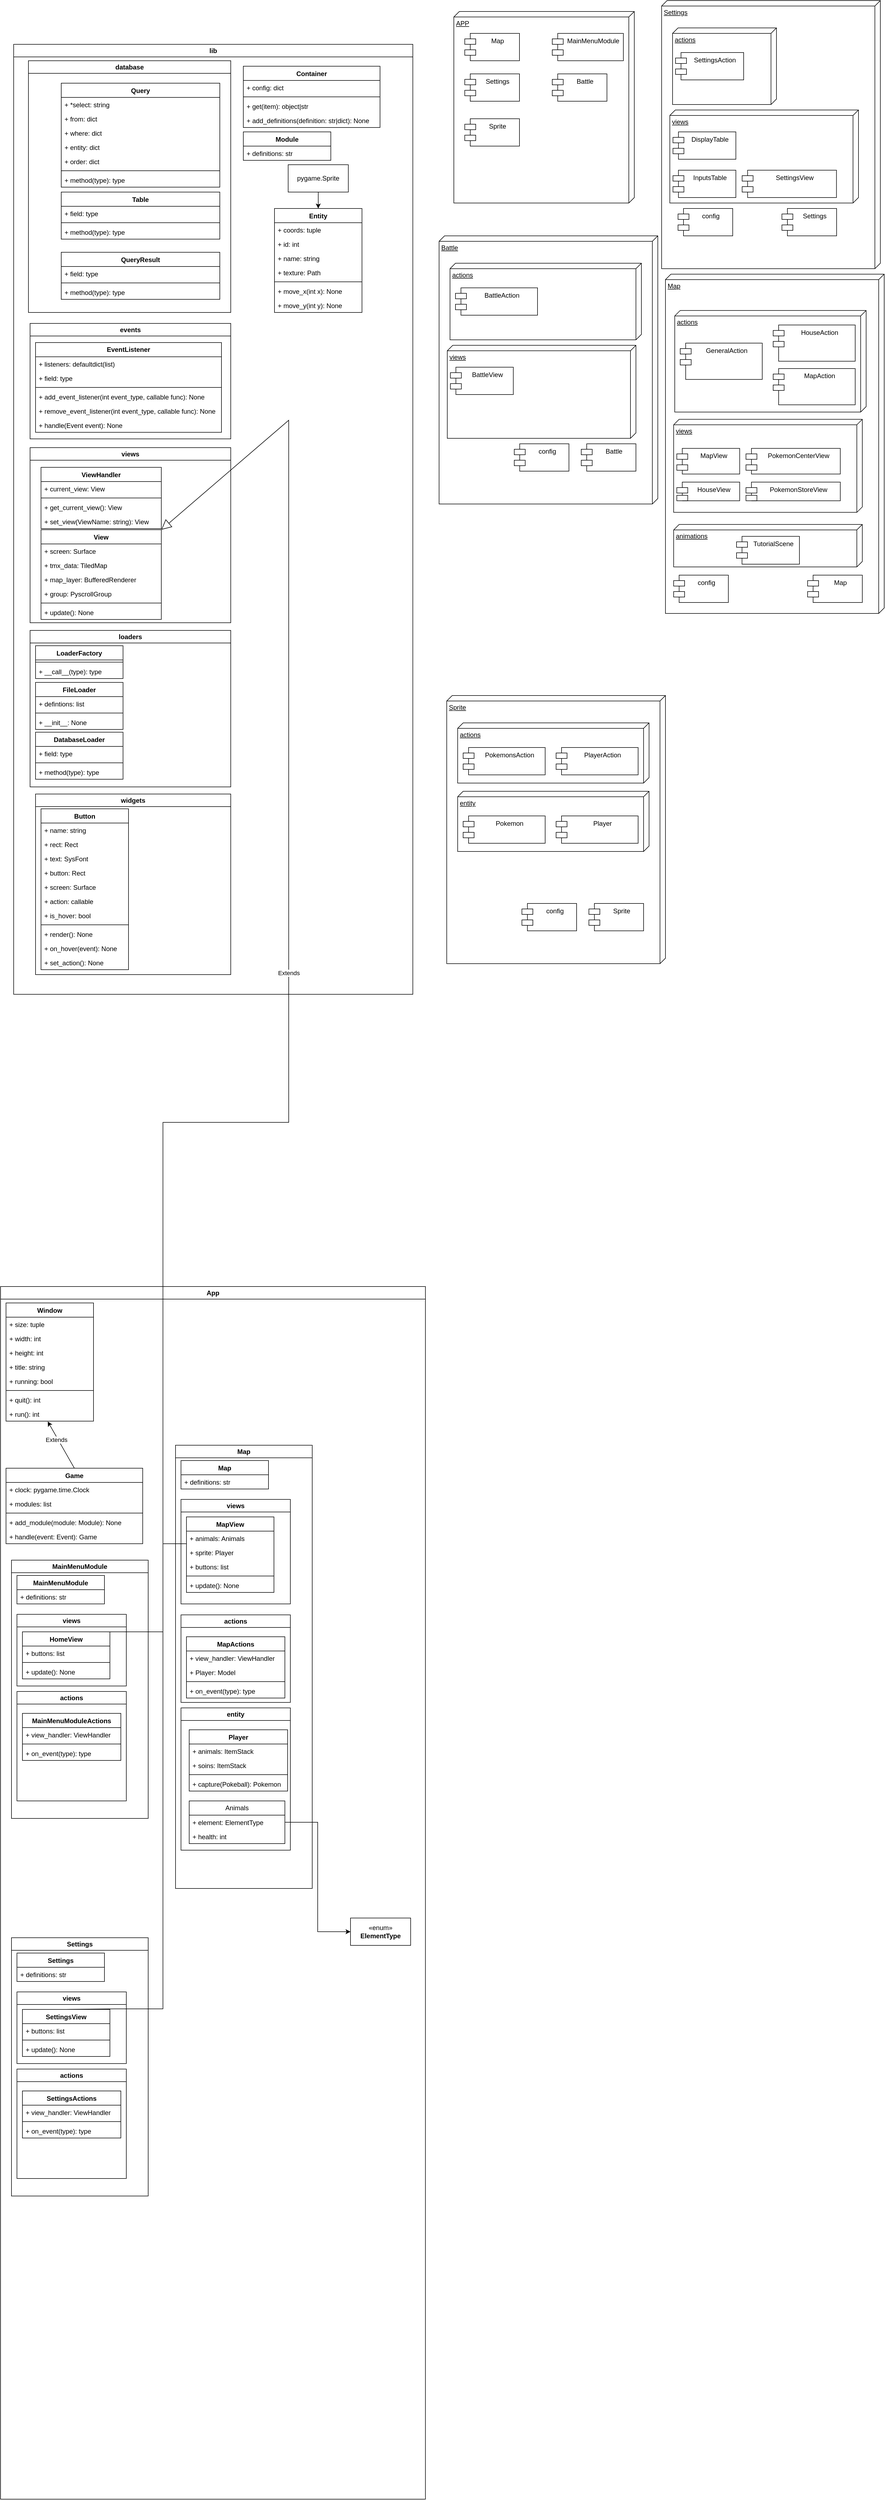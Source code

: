 <mxfile version="25.0.3">
  <diagram id="C5RBs43oDa-KdzZeNtuy" name="Page-1">
    <mxGraphModel dx="3653" dy="1029" grid="1" gridSize="10" guides="1" tooltips="1" connect="1" arrows="1" fold="1" page="1" pageScale="1" pageWidth="827" pageHeight="1169" math="0" shadow="0">
      <root>
        <mxCell id="WIyWlLk6GJQsqaUBKTNV-0" />
        <mxCell id="WIyWlLk6GJQsqaUBKTNV-1" parent="WIyWlLk6GJQsqaUBKTNV-0" />
        <mxCell id="3LQsZWpQikCyrOhWjoOb-4" value="lib" style="swimlane;whiteSpace=wrap;html=1;startSize=23;" parent="WIyWlLk6GJQsqaUBKTNV-1" vertex="1">
          <mxGeometry x="-1605" y="100" width="730" height="1736" as="geometry">
            <mxRectangle x="-970" y="20" width="50" height="30" as="alternateBounds" />
          </mxGeometry>
        </mxCell>
        <mxCell id="3LQsZWpQikCyrOhWjoOb-6" value="events" style="swimlane;whiteSpace=wrap;html=1;" parent="3LQsZWpQikCyrOhWjoOb-4" vertex="1">
          <mxGeometry x="30" y="510" width="367" height="211" as="geometry">
            <mxRectangle x="20" y="410" width="80" height="30" as="alternateBounds" />
          </mxGeometry>
        </mxCell>
        <mxCell id="Wf7hyPrL2apVzVaOcEOz-37" value="&lt;b&gt;EventListener&lt;/b&gt;" style="swimlane;fontStyle=0;childLayout=stackLayout;horizontal=1;startSize=26;fillColor=none;horizontalStack=0;resizeParent=1;resizeParentMax=0;resizeLast=0;collapsible=1;marginBottom=0;whiteSpace=wrap;html=1;" parent="3LQsZWpQikCyrOhWjoOb-6" vertex="1">
          <mxGeometry x="10" y="35" width="340" height="164" as="geometry" />
        </mxCell>
        <mxCell id="Wf7hyPrL2apVzVaOcEOz-38" value="+ listeners: defaultdict(list)" style="text;strokeColor=none;fillColor=none;align=left;verticalAlign=top;spacingLeft=4;spacingRight=4;overflow=hidden;rotatable=0;points=[[0,0.5],[1,0.5]];portConstraint=eastwest;whiteSpace=wrap;html=1;" parent="Wf7hyPrL2apVzVaOcEOz-37" vertex="1">
          <mxGeometry y="26" width="340" height="26" as="geometry" />
        </mxCell>
        <mxCell id="Wf7hyPrL2apVzVaOcEOz-40" value="+ field: type" style="text;strokeColor=none;fillColor=none;align=left;verticalAlign=top;spacingLeft=4;spacingRight=4;overflow=hidden;rotatable=0;points=[[0,0.5],[1,0.5]];portConstraint=eastwest;whiteSpace=wrap;html=1;" parent="Wf7hyPrL2apVzVaOcEOz-37" vertex="1">
          <mxGeometry y="52" width="340" height="26" as="geometry" />
        </mxCell>
        <mxCell id="3LQsZWpQikCyrOhWjoOb-1" value="" style="line;strokeWidth=1;fillColor=none;align=left;verticalAlign=middle;spacingTop=-1;spacingLeft=3;spacingRight=3;rotatable=0;labelPosition=right;points=[];portConstraint=eastwest;strokeColor=inherit;" parent="Wf7hyPrL2apVzVaOcEOz-37" vertex="1">
          <mxGeometry y="78" width="340" height="8" as="geometry" />
        </mxCell>
        <mxCell id="3LQsZWpQikCyrOhWjoOb-0" value="+ add_event_listener(int event_type, callable func): None" style="text;strokeColor=none;fillColor=none;align=left;verticalAlign=top;spacingLeft=4;spacingRight=4;overflow=hidden;rotatable=0;points=[[0,0.5],[1,0.5]];portConstraint=eastwest;whiteSpace=wrap;html=1;" parent="Wf7hyPrL2apVzVaOcEOz-37" vertex="1">
          <mxGeometry y="86" width="340" height="26" as="geometry" />
        </mxCell>
        <mxCell id="3LQsZWpQikCyrOhWjoOb-2" value="+ remove_event_listener(int event_type, callable func): None" style="text;strokeColor=none;fillColor=none;align=left;verticalAlign=top;spacingLeft=4;spacingRight=4;overflow=hidden;rotatable=0;points=[[0,0.5],[1,0.5]];portConstraint=eastwest;whiteSpace=wrap;html=1;" parent="Wf7hyPrL2apVzVaOcEOz-37" vertex="1">
          <mxGeometry y="112" width="340" height="26" as="geometry" />
        </mxCell>
        <mxCell id="3LQsZWpQikCyrOhWjoOb-3" value="+ handle(Event event): None" style="text;strokeColor=none;fillColor=none;align=left;verticalAlign=top;spacingLeft=4;spacingRight=4;overflow=hidden;rotatable=0;points=[[0,0.5],[1,0.5]];portConstraint=eastwest;whiteSpace=wrap;html=1;" parent="Wf7hyPrL2apVzVaOcEOz-37" vertex="1">
          <mxGeometry y="138" width="340" height="26" as="geometry" />
        </mxCell>
        <mxCell id="3LQsZWpQikCyrOhWjoOb-7" value="views" style="swimlane;whiteSpace=wrap;html=1;" parent="3LQsZWpQikCyrOhWjoOb-4" vertex="1">
          <mxGeometry x="30" y="737" width="367" height="320" as="geometry">
            <mxRectangle x="20" y="637" width="70" height="30" as="alternateBounds" />
          </mxGeometry>
        </mxCell>
        <mxCell id="Wf7hyPrL2apVzVaOcEOz-41" value="ViewHandler" style="swimlane;fontStyle=1;align=center;verticalAlign=top;childLayout=stackLayout;horizontal=1;startSize=26;horizontalStack=0;resizeParent=1;resizeParentMax=0;resizeLast=0;collapsible=1;marginBottom=0;whiteSpace=wrap;html=1;" parent="3LQsZWpQikCyrOhWjoOb-7" vertex="1">
          <mxGeometry x="20" y="36" width="220" height="112" as="geometry" />
        </mxCell>
        <mxCell id="Wf7hyPrL2apVzVaOcEOz-42" value="+ current_view: View" style="text;strokeColor=none;fillColor=none;align=left;verticalAlign=top;spacingLeft=4;spacingRight=4;overflow=hidden;rotatable=0;points=[[0,0.5],[1,0.5]];portConstraint=eastwest;whiteSpace=wrap;html=1;" parent="Wf7hyPrL2apVzVaOcEOz-41" vertex="1">
          <mxGeometry y="26" width="220" height="26" as="geometry" />
        </mxCell>
        <mxCell id="Wf7hyPrL2apVzVaOcEOz-43" value="" style="line;strokeWidth=1;fillColor=none;align=left;verticalAlign=middle;spacingTop=-1;spacingLeft=3;spacingRight=3;rotatable=0;labelPosition=right;points=[];portConstraint=eastwest;strokeColor=inherit;" parent="Wf7hyPrL2apVzVaOcEOz-41" vertex="1">
          <mxGeometry y="52" width="220" height="8" as="geometry" />
        </mxCell>
        <mxCell id="Wf7hyPrL2apVzVaOcEOz-44" value="+ get_current_view(): View" style="text;strokeColor=none;fillColor=none;align=left;verticalAlign=top;spacingLeft=4;spacingRight=4;overflow=hidden;rotatable=0;points=[[0,0.5],[1,0.5]];portConstraint=eastwest;whiteSpace=wrap;html=1;" parent="Wf7hyPrL2apVzVaOcEOz-41" vertex="1">
          <mxGeometry y="60" width="220" height="26" as="geometry" />
        </mxCell>
        <mxCell id="Dr3qlY0_7VDkOaDlQDGk-1" value="+ set_view(ViewName: string): View" style="text;strokeColor=none;fillColor=none;align=left;verticalAlign=top;spacingLeft=4;spacingRight=4;overflow=hidden;rotatable=0;points=[[0,0.5],[1,0.5]];portConstraint=eastwest;whiteSpace=wrap;html=1;" parent="Wf7hyPrL2apVzVaOcEOz-41" vertex="1">
          <mxGeometry y="86" width="220" height="26" as="geometry" />
        </mxCell>
        <mxCell id="3LQsZWpQikCyrOhWjoOb-8" value="View" style="swimlane;fontStyle=1;align=center;verticalAlign=top;childLayout=stackLayout;horizontal=1;startSize=26;horizontalStack=0;resizeParent=1;resizeParentMax=0;resizeLast=0;collapsible=1;marginBottom=0;whiteSpace=wrap;html=1;" parent="3LQsZWpQikCyrOhWjoOb-7" vertex="1">
          <mxGeometry x="20" y="150" width="220" height="164" as="geometry" />
        </mxCell>
        <mxCell id="3LQsZWpQikCyrOhWjoOb-9" value="+ screen: Surface" style="text;strokeColor=none;fillColor=none;align=left;verticalAlign=top;spacingLeft=4;spacingRight=4;overflow=hidden;rotatable=0;points=[[0,0.5],[1,0.5]];portConstraint=eastwest;whiteSpace=wrap;html=1;" parent="3LQsZWpQikCyrOhWjoOb-8" vertex="1">
          <mxGeometry y="26" width="220" height="26" as="geometry" />
        </mxCell>
        <mxCell id="3LQsZWpQikCyrOhWjoOb-10" value="+ tmx_data: TiledMap" style="text;strokeColor=none;fillColor=none;align=left;verticalAlign=top;spacingLeft=4;spacingRight=4;overflow=hidden;rotatable=0;points=[[0,0.5],[1,0.5]];portConstraint=eastwest;whiteSpace=wrap;html=1;" parent="3LQsZWpQikCyrOhWjoOb-8" vertex="1">
          <mxGeometry y="52" width="220" height="26" as="geometry" />
        </mxCell>
        <mxCell id="3LQsZWpQikCyrOhWjoOb-13" value="+ map_layer: BufferedRenderer" style="text;strokeColor=none;fillColor=none;align=left;verticalAlign=top;spacingLeft=4;spacingRight=4;overflow=hidden;rotatable=0;points=[[0,0.5],[1,0.5]];portConstraint=eastwest;whiteSpace=wrap;html=1;" parent="3LQsZWpQikCyrOhWjoOb-8" vertex="1">
          <mxGeometry y="78" width="220" height="26" as="geometry" />
        </mxCell>
        <mxCell id="3LQsZWpQikCyrOhWjoOb-14" value="+ group: PyscrollGroup" style="text;strokeColor=none;fillColor=none;align=left;verticalAlign=top;spacingLeft=4;spacingRight=4;overflow=hidden;rotatable=0;points=[[0,0.5],[1,0.5]];portConstraint=eastwest;whiteSpace=wrap;html=1;" parent="3LQsZWpQikCyrOhWjoOb-8" vertex="1">
          <mxGeometry y="104" width="220" height="26" as="geometry" />
        </mxCell>
        <mxCell id="3LQsZWpQikCyrOhWjoOb-11" value="" style="line;strokeWidth=1;fillColor=none;align=left;verticalAlign=middle;spacingTop=-1;spacingLeft=3;spacingRight=3;rotatable=0;labelPosition=right;points=[];portConstraint=eastwest;strokeColor=inherit;" parent="3LQsZWpQikCyrOhWjoOb-8" vertex="1">
          <mxGeometry y="130" width="220" height="8" as="geometry" />
        </mxCell>
        <mxCell id="3LQsZWpQikCyrOhWjoOb-12" value="+ update(): None" style="text;strokeColor=none;fillColor=none;align=left;verticalAlign=top;spacingLeft=4;spacingRight=4;overflow=hidden;rotatable=0;points=[[0,0.5],[1,0.5]];portConstraint=eastwest;whiteSpace=wrap;html=1;" parent="3LQsZWpQikCyrOhWjoOb-8" vertex="1">
          <mxGeometry y="138" width="220" height="26" as="geometry" />
        </mxCell>
        <mxCell id="3LQsZWpQikCyrOhWjoOb-16" value="loaders" style="swimlane;whiteSpace=wrap;html=1;" parent="3LQsZWpQikCyrOhWjoOb-4" vertex="1">
          <mxGeometry x="30" y="1071" width="367" height="286" as="geometry">
            <mxRectangle x="20" y="971" width="80" height="30" as="alternateBounds" />
          </mxGeometry>
        </mxCell>
        <mxCell id="3LQsZWpQikCyrOhWjoOb-25" value="LoaderFactory" style="swimlane;fontStyle=1;align=center;verticalAlign=top;childLayout=stackLayout;horizontal=1;startSize=26;horizontalStack=0;resizeParent=1;resizeParentMax=0;resizeLast=0;collapsible=1;marginBottom=0;whiteSpace=wrap;html=1;" parent="3LQsZWpQikCyrOhWjoOb-16" vertex="1">
          <mxGeometry x="10" y="28" width="160" height="60" as="geometry" />
        </mxCell>
        <mxCell id="3LQsZWpQikCyrOhWjoOb-26" value="" style="line;strokeWidth=1;fillColor=none;align=left;verticalAlign=middle;spacingTop=-1;spacingLeft=3;spacingRight=3;rotatable=0;labelPosition=right;points=[];portConstraint=eastwest;strokeColor=inherit;" parent="3LQsZWpQikCyrOhWjoOb-25" vertex="1">
          <mxGeometry y="26" width="160" height="8" as="geometry" />
        </mxCell>
        <mxCell id="3LQsZWpQikCyrOhWjoOb-27" value="+ __call__(type): type" style="text;strokeColor=none;fillColor=none;align=left;verticalAlign=top;spacingLeft=4;spacingRight=4;overflow=hidden;rotatable=0;points=[[0,0.5],[1,0.5]];portConstraint=eastwest;whiteSpace=wrap;html=1;" parent="3LQsZWpQikCyrOhWjoOb-25" vertex="1">
          <mxGeometry y="34" width="160" height="26" as="geometry" />
        </mxCell>
        <mxCell id="3LQsZWpQikCyrOhWjoOb-21" value="FileLoader" style="swimlane;fontStyle=1;align=center;verticalAlign=top;childLayout=stackLayout;horizontal=1;startSize=26;horizontalStack=0;resizeParent=1;resizeParentMax=0;resizeLast=0;collapsible=1;marginBottom=0;whiteSpace=wrap;html=1;" parent="3LQsZWpQikCyrOhWjoOb-16" vertex="1">
          <mxGeometry x="10" y="95" width="160" height="86" as="geometry" />
        </mxCell>
        <mxCell id="3LQsZWpQikCyrOhWjoOb-22" value="+ defintions: list" style="text;strokeColor=none;fillColor=none;align=left;verticalAlign=top;spacingLeft=4;spacingRight=4;overflow=hidden;rotatable=0;points=[[0,0.5],[1,0.5]];portConstraint=eastwest;whiteSpace=wrap;html=1;" parent="3LQsZWpQikCyrOhWjoOb-21" vertex="1">
          <mxGeometry y="26" width="160" height="26" as="geometry" />
        </mxCell>
        <mxCell id="3LQsZWpQikCyrOhWjoOb-23" value="" style="line;strokeWidth=1;fillColor=none;align=left;verticalAlign=middle;spacingTop=-1;spacingLeft=3;spacingRight=3;rotatable=0;labelPosition=right;points=[];portConstraint=eastwest;strokeColor=inherit;" parent="3LQsZWpQikCyrOhWjoOb-21" vertex="1">
          <mxGeometry y="52" width="160" height="8" as="geometry" />
        </mxCell>
        <mxCell id="3LQsZWpQikCyrOhWjoOb-24" value="+ __init__: None" style="text;strokeColor=none;fillColor=none;align=left;verticalAlign=top;spacingLeft=4;spacingRight=4;overflow=hidden;rotatable=0;points=[[0,0.5],[1,0.5]];portConstraint=eastwest;whiteSpace=wrap;html=1;" parent="3LQsZWpQikCyrOhWjoOb-21" vertex="1">
          <mxGeometry y="60" width="160" height="26" as="geometry" />
        </mxCell>
        <mxCell id="3LQsZWpQikCyrOhWjoOb-17" value="DatabaseLoader" style="swimlane;fontStyle=1;align=center;verticalAlign=top;childLayout=stackLayout;horizontal=1;startSize=26;horizontalStack=0;resizeParent=1;resizeParentMax=0;resizeLast=0;collapsible=1;marginBottom=0;whiteSpace=wrap;html=1;" parent="3LQsZWpQikCyrOhWjoOb-16" vertex="1">
          <mxGeometry x="10" y="186" width="160" height="86" as="geometry" />
        </mxCell>
        <mxCell id="3LQsZWpQikCyrOhWjoOb-18" value="+ field: type" style="text;strokeColor=none;fillColor=none;align=left;verticalAlign=top;spacingLeft=4;spacingRight=4;overflow=hidden;rotatable=0;points=[[0,0.5],[1,0.5]];portConstraint=eastwest;whiteSpace=wrap;html=1;" parent="3LQsZWpQikCyrOhWjoOb-17" vertex="1">
          <mxGeometry y="26" width="160" height="26" as="geometry" />
        </mxCell>
        <mxCell id="3LQsZWpQikCyrOhWjoOb-19" value="" style="line;strokeWidth=1;fillColor=none;align=left;verticalAlign=middle;spacingTop=-1;spacingLeft=3;spacingRight=3;rotatable=0;labelPosition=right;points=[];portConstraint=eastwest;strokeColor=inherit;" parent="3LQsZWpQikCyrOhWjoOb-17" vertex="1">
          <mxGeometry y="52" width="160" height="8" as="geometry" />
        </mxCell>
        <mxCell id="3LQsZWpQikCyrOhWjoOb-20" value="+ method(type): type" style="text;strokeColor=none;fillColor=none;align=left;verticalAlign=top;spacingLeft=4;spacingRight=4;overflow=hidden;rotatable=0;points=[[0,0.5],[1,0.5]];portConstraint=eastwest;whiteSpace=wrap;html=1;" parent="3LQsZWpQikCyrOhWjoOb-17" vertex="1">
          <mxGeometry y="60" width="160" height="26" as="geometry" />
        </mxCell>
        <mxCell id="3LQsZWpQikCyrOhWjoOb-31" value="database" style="swimlane;whiteSpace=wrap;html=1;" parent="3LQsZWpQikCyrOhWjoOb-4" vertex="1">
          <mxGeometry x="27" y="30" width="370" height="460" as="geometry" />
        </mxCell>
        <mxCell id="3LQsZWpQikCyrOhWjoOb-32" value="Query" style="swimlane;fontStyle=1;align=center;verticalAlign=top;childLayout=stackLayout;horizontal=1;startSize=26;horizontalStack=0;resizeParent=1;resizeParentMax=0;resizeLast=0;collapsible=1;marginBottom=0;whiteSpace=wrap;html=1;" parent="3LQsZWpQikCyrOhWjoOb-31" vertex="1">
          <mxGeometry x="60" y="41" width="290" height="190" as="geometry" />
        </mxCell>
        <mxCell id="3LQsZWpQikCyrOhWjoOb-33" value="+ *select: string" style="text;strokeColor=none;fillColor=none;align=left;verticalAlign=top;spacingLeft=4;spacingRight=4;overflow=hidden;rotatable=0;points=[[0,0.5],[1,0.5]];portConstraint=eastwest;whiteSpace=wrap;html=1;" parent="3LQsZWpQikCyrOhWjoOb-32" vertex="1">
          <mxGeometry y="26" width="290" height="26" as="geometry" />
        </mxCell>
        <mxCell id="3LQsZWpQikCyrOhWjoOb-34" value="+ from: dict" style="text;strokeColor=none;fillColor=none;align=left;verticalAlign=top;spacingLeft=4;spacingRight=4;overflow=hidden;rotatable=0;points=[[0,0.5],[1,0.5]];portConstraint=eastwest;whiteSpace=wrap;html=1;" parent="3LQsZWpQikCyrOhWjoOb-32" vertex="1">
          <mxGeometry y="52" width="290" height="26" as="geometry" />
        </mxCell>
        <mxCell id="3LQsZWpQikCyrOhWjoOb-35" value="+ where: dict" style="text;strokeColor=none;fillColor=none;align=left;verticalAlign=top;spacingLeft=4;spacingRight=4;overflow=hidden;rotatable=0;points=[[0,0.5],[1,0.5]];portConstraint=eastwest;whiteSpace=wrap;html=1;" parent="3LQsZWpQikCyrOhWjoOb-32" vertex="1">
          <mxGeometry y="78" width="290" height="26" as="geometry" />
        </mxCell>
        <mxCell id="3LQsZWpQikCyrOhWjoOb-36" value="+ entity: dict" style="text;strokeColor=none;fillColor=none;align=left;verticalAlign=top;spacingLeft=4;spacingRight=4;overflow=hidden;rotatable=0;points=[[0,0.5],[1,0.5]];portConstraint=eastwest;whiteSpace=wrap;html=1;" parent="3LQsZWpQikCyrOhWjoOb-32" vertex="1">
          <mxGeometry y="104" width="290" height="26" as="geometry" />
        </mxCell>
        <mxCell id="3LQsZWpQikCyrOhWjoOb-37" value="+ order: dict" style="text;strokeColor=none;fillColor=none;align=left;verticalAlign=top;spacingLeft=4;spacingRight=4;overflow=hidden;rotatable=0;points=[[0,0.5],[1,0.5]];portConstraint=eastwest;whiteSpace=wrap;html=1;" parent="3LQsZWpQikCyrOhWjoOb-32" vertex="1">
          <mxGeometry y="130" width="290" height="26" as="geometry" />
        </mxCell>
        <mxCell id="3LQsZWpQikCyrOhWjoOb-38" value="" style="line;strokeWidth=1;fillColor=none;align=left;verticalAlign=middle;spacingTop=-1;spacingLeft=3;spacingRight=3;rotatable=0;labelPosition=right;points=[];portConstraint=eastwest;strokeColor=inherit;" parent="3LQsZWpQikCyrOhWjoOb-32" vertex="1">
          <mxGeometry y="156" width="290" height="8" as="geometry" />
        </mxCell>
        <mxCell id="3LQsZWpQikCyrOhWjoOb-39" value="+ method(type): type" style="text;strokeColor=none;fillColor=none;align=left;verticalAlign=top;spacingLeft=4;spacingRight=4;overflow=hidden;rotatable=0;points=[[0,0.5],[1,0.5]];portConstraint=eastwest;whiteSpace=wrap;html=1;" parent="3LQsZWpQikCyrOhWjoOb-32" vertex="1">
          <mxGeometry y="164" width="290" height="26" as="geometry" />
        </mxCell>
        <mxCell id="3LQsZWpQikCyrOhWjoOb-40" value="QueryResult" style="swimlane;fontStyle=1;align=center;verticalAlign=top;childLayout=stackLayout;horizontal=1;startSize=26;horizontalStack=0;resizeParent=1;resizeParentMax=0;resizeLast=0;collapsible=1;marginBottom=0;whiteSpace=wrap;html=1;" parent="3LQsZWpQikCyrOhWjoOb-31" vertex="1">
          <mxGeometry x="60" y="350" width="290" height="86" as="geometry" />
        </mxCell>
        <mxCell id="3LQsZWpQikCyrOhWjoOb-41" value="+ field: type" style="text;strokeColor=none;fillColor=none;align=left;verticalAlign=top;spacingLeft=4;spacingRight=4;overflow=hidden;rotatable=0;points=[[0,0.5],[1,0.5]];portConstraint=eastwest;whiteSpace=wrap;html=1;" parent="3LQsZWpQikCyrOhWjoOb-40" vertex="1">
          <mxGeometry y="26" width="290" height="26" as="geometry" />
        </mxCell>
        <mxCell id="3LQsZWpQikCyrOhWjoOb-42" value="" style="line;strokeWidth=1;fillColor=none;align=left;verticalAlign=middle;spacingTop=-1;spacingLeft=3;spacingRight=3;rotatable=0;labelPosition=right;points=[];portConstraint=eastwest;strokeColor=inherit;" parent="3LQsZWpQikCyrOhWjoOb-40" vertex="1">
          <mxGeometry y="52" width="290" height="8" as="geometry" />
        </mxCell>
        <mxCell id="3LQsZWpQikCyrOhWjoOb-43" value="+ method(type): type" style="text;strokeColor=none;fillColor=none;align=left;verticalAlign=top;spacingLeft=4;spacingRight=4;overflow=hidden;rotatable=0;points=[[0,0.5],[1,0.5]];portConstraint=eastwest;whiteSpace=wrap;html=1;" parent="3LQsZWpQikCyrOhWjoOb-40" vertex="1">
          <mxGeometry y="60" width="290" height="26" as="geometry" />
        </mxCell>
        <mxCell id="3LQsZWpQikCyrOhWjoOb-44" value="Table" style="swimlane;fontStyle=1;align=center;verticalAlign=top;childLayout=stackLayout;horizontal=1;startSize=26;horizontalStack=0;resizeParent=1;resizeParentMax=0;resizeLast=0;collapsible=1;marginBottom=0;whiteSpace=wrap;html=1;" parent="3LQsZWpQikCyrOhWjoOb-31" vertex="1">
          <mxGeometry x="60" y="240" width="290" height="86" as="geometry" />
        </mxCell>
        <mxCell id="3LQsZWpQikCyrOhWjoOb-45" value="+ field: type" style="text;strokeColor=none;fillColor=none;align=left;verticalAlign=top;spacingLeft=4;spacingRight=4;overflow=hidden;rotatable=0;points=[[0,0.5],[1,0.5]];portConstraint=eastwest;whiteSpace=wrap;html=1;" parent="3LQsZWpQikCyrOhWjoOb-44" vertex="1">
          <mxGeometry y="26" width="290" height="26" as="geometry" />
        </mxCell>
        <mxCell id="3LQsZWpQikCyrOhWjoOb-46" value="" style="line;strokeWidth=1;fillColor=none;align=left;verticalAlign=middle;spacingTop=-1;spacingLeft=3;spacingRight=3;rotatable=0;labelPosition=right;points=[];portConstraint=eastwest;strokeColor=inherit;" parent="3LQsZWpQikCyrOhWjoOb-44" vertex="1">
          <mxGeometry y="52" width="290" height="8" as="geometry" />
        </mxCell>
        <mxCell id="3LQsZWpQikCyrOhWjoOb-47" value="+ method(type): type" style="text;strokeColor=none;fillColor=none;align=left;verticalAlign=top;spacingLeft=4;spacingRight=4;overflow=hidden;rotatable=0;points=[[0,0.5],[1,0.5]];portConstraint=eastwest;whiteSpace=wrap;html=1;" parent="3LQsZWpQikCyrOhWjoOb-44" vertex="1">
          <mxGeometry y="60" width="290" height="26" as="geometry" />
        </mxCell>
        <mxCell id="3LQsZWpQikCyrOhWjoOb-48" value="widgets" style="swimlane;whiteSpace=wrap;html=1;" parent="3LQsZWpQikCyrOhWjoOb-4" vertex="1">
          <mxGeometry x="40" y="1370" width="357" height="330" as="geometry" />
        </mxCell>
        <mxCell id="3LQsZWpQikCyrOhWjoOb-49" value="Button" style="swimlane;fontStyle=1;align=center;verticalAlign=top;childLayout=stackLayout;horizontal=1;startSize=26;horizontalStack=0;resizeParent=1;resizeParentMax=0;resizeLast=0;collapsible=1;marginBottom=0;whiteSpace=wrap;html=1;" parent="3LQsZWpQikCyrOhWjoOb-48" vertex="1">
          <mxGeometry x="10" y="27" width="160" height="294" as="geometry" />
        </mxCell>
        <mxCell id="3LQsZWpQikCyrOhWjoOb-50" value="+ name: string" style="text;strokeColor=none;fillColor=none;align=left;verticalAlign=top;spacingLeft=4;spacingRight=4;overflow=hidden;rotatable=0;points=[[0,0.5],[1,0.5]];portConstraint=eastwest;whiteSpace=wrap;html=1;" parent="3LQsZWpQikCyrOhWjoOb-49" vertex="1">
          <mxGeometry y="26" width="160" height="26" as="geometry" />
        </mxCell>
        <mxCell id="3LQsZWpQikCyrOhWjoOb-53" value="+ rect: Re&lt;span style=&quot;color: rgba(0, 0, 0, 0); font-family: monospace; font-size: 0px; text-wrap: nowrap;&quot;&gt;%3CmxGraphModel%3E%3Croot%3E%3CmxCell%20id%3D%220%22%2F%3E%3CmxCell%20id%3D%221%22%20parent%3D%220%22%2F%3E%3CmxCell%20id%3D%222%22%20value%3D%22%2B%20name%3A%20string%22%20style%3D%22text%3BstrokeColor%3Dnone%3BfillColor%3Dnone%3Balign%3Dleft%3BverticalAlign%3Dtop%3BspacingLeft%3D4%3BspacingRight%3D4%3Boverflow%3Dhidden%3Brotatable%3D0%3Bpoints%3D%5B%5B0%2C0.5%5D%2C%5B1%2C0.5%5D%5D%3BportConstraint%3Deastwest%3BwhiteSpace%3Dwrap%3Bhtml%3D1%3B%22%20vertex%3D%221%22%20parent%3D%221%22%3E%3CmxGeometry%20x%3D%22-413%22%20y%3D%22755%22%20width%3D%22160%22%20height%3D%2226%22%20as%3D%22geometry%22%2F%3E%3C%2FmxCell%3E%3C%2Froot%3E%3C%2FmxGraphModel%3E&lt;/span&gt;ct" style="text;strokeColor=none;fillColor=none;align=left;verticalAlign=top;spacingLeft=4;spacingRight=4;overflow=hidden;rotatable=0;points=[[0,0.5],[1,0.5]];portConstraint=eastwest;whiteSpace=wrap;html=1;" parent="3LQsZWpQikCyrOhWjoOb-49" vertex="1">
          <mxGeometry y="52" width="160" height="26" as="geometry" />
        </mxCell>
        <mxCell id="3LQsZWpQikCyrOhWjoOb-54" value="+ text: SysFont" style="text;strokeColor=none;fillColor=none;align=left;verticalAlign=top;spacingLeft=4;spacingRight=4;overflow=hidden;rotatable=0;points=[[0,0.5],[1,0.5]];portConstraint=eastwest;whiteSpace=wrap;html=1;" parent="3LQsZWpQikCyrOhWjoOb-49" vertex="1">
          <mxGeometry y="78" width="160" height="26" as="geometry" />
        </mxCell>
        <mxCell id="3LQsZWpQikCyrOhWjoOb-55" value="+ button: Rect" style="text;strokeColor=none;fillColor=none;align=left;verticalAlign=top;spacingLeft=4;spacingRight=4;overflow=hidden;rotatable=0;points=[[0,0.5],[1,0.5]];portConstraint=eastwest;whiteSpace=wrap;html=1;" parent="3LQsZWpQikCyrOhWjoOb-49" vertex="1">
          <mxGeometry y="104" width="160" height="26" as="geometry" />
        </mxCell>
        <mxCell id="3LQsZWpQikCyrOhWjoOb-56" value="+ screen: Surface" style="text;strokeColor=none;fillColor=none;align=left;verticalAlign=top;spacingLeft=4;spacingRight=4;overflow=hidden;rotatable=0;points=[[0,0.5],[1,0.5]];portConstraint=eastwest;whiteSpace=wrap;html=1;" parent="3LQsZWpQikCyrOhWjoOb-49" vertex="1">
          <mxGeometry y="130" width="160" height="26" as="geometry" />
        </mxCell>
        <mxCell id="ebUYfYKxhtN2X8aJgo9w-1" value="+ action: callable" style="text;strokeColor=none;fillColor=none;align=left;verticalAlign=top;spacingLeft=4;spacingRight=4;overflow=hidden;rotatable=0;points=[[0,0.5],[1,0.5]];portConstraint=eastwest;whiteSpace=wrap;html=1;" parent="3LQsZWpQikCyrOhWjoOb-49" vertex="1">
          <mxGeometry y="156" width="160" height="26" as="geometry" />
        </mxCell>
        <mxCell id="3LQsZWpQikCyrOhWjoOb-57" value="+ is_hover: bool" style="text;strokeColor=none;fillColor=none;align=left;verticalAlign=top;spacingLeft=4;spacingRight=4;overflow=hidden;rotatable=0;points=[[0,0.5],[1,0.5]];portConstraint=eastwest;whiteSpace=wrap;html=1;" parent="3LQsZWpQikCyrOhWjoOb-49" vertex="1">
          <mxGeometry y="182" width="160" height="26" as="geometry" />
        </mxCell>
        <mxCell id="3LQsZWpQikCyrOhWjoOb-51" value="" style="line;strokeWidth=1;fillColor=none;align=left;verticalAlign=middle;spacingTop=-1;spacingLeft=3;spacingRight=3;rotatable=0;labelPosition=right;points=[];portConstraint=eastwest;strokeColor=inherit;" parent="3LQsZWpQikCyrOhWjoOb-49" vertex="1">
          <mxGeometry y="208" width="160" height="8" as="geometry" />
        </mxCell>
        <mxCell id="3LQsZWpQikCyrOhWjoOb-52" value="+ render(): None" style="text;strokeColor=none;fillColor=none;align=left;verticalAlign=top;spacingLeft=4;spacingRight=4;overflow=hidden;rotatable=0;points=[[0,0.5],[1,0.5]];portConstraint=eastwest;whiteSpace=wrap;html=1;" parent="3LQsZWpQikCyrOhWjoOb-49" vertex="1">
          <mxGeometry y="216" width="160" height="26" as="geometry" />
        </mxCell>
        <mxCell id="3LQsZWpQikCyrOhWjoOb-58" value="+ on_hover(event): None" style="text;strokeColor=none;fillColor=none;align=left;verticalAlign=top;spacingLeft=4;spacingRight=4;overflow=hidden;rotatable=0;points=[[0,0.5],[1,0.5]];portConstraint=eastwest;whiteSpace=wrap;html=1;" parent="3LQsZWpQikCyrOhWjoOb-49" vertex="1">
          <mxGeometry y="242" width="160" height="26" as="geometry" />
        </mxCell>
        <mxCell id="ebUYfYKxhtN2X8aJgo9w-2" value="+ set_action(): None" style="text;strokeColor=none;fillColor=none;align=left;verticalAlign=top;spacingLeft=4;spacingRight=4;overflow=hidden;rotatable=0;points=[[0,0.5],[1,0.5]];portConstraint=eastwest;whiteSpace=wrap;html=1;" parent="3LQsZWpQikCyrOhWjoOb-49" vertex="1">
          <mxGeometry y="268" width="160" height="26" as="geometry" />
        </mxCell>
        <mxCell id="3LQsZWpQikCyrOhWjoOb-59" value="Container" style="swimlane;fontStyle=1;align=center;verticalAlign=top;childLayout=stackLayout;horizontal=1;startSize=26;horizontalStack=0;resizeParent=1;resizeParentMax=0;resizeLast=0;collapsible=1;marginBottom=0;whiteSpace=wrap;html=1;" parent="3LQsZWpQikCyrOhWjoOb-4" vertex="1">
          <mxGeometry x="420" y="40" width="250" height="112" as="geometry" />
        </mxCell>
        <mxCell id="3LQsZWpQikCyrOhWjoOb-60" value="+ config: dict" style="text;strokeColor=none;fillColor=none;align=left;verticalAlign=top;spacingLeft=4;spacingRight=4;overflow=hidden;rotatable=0;points=[[0,0.5],[1,0.5]];portConstraint=eastwest;whiteSpace=wrap;html=1;" parent="3LQsZWpQikCyrOhWjoOb-59" vertex="1">
          <mxGeometry y="26" width="250" height="26" as="geometry" />
        </mxCell>
        <mxCell id="3LQsZWpQikCyrOhWjoOb-61" value="" style="line;strokeWidth=1;fillColor=none;align=left;verticalAlign=middle;spacingTop=-1;spacingLeft=3;spacingRight=3;rotatable=0;labelPosition=right;points=[];portConstraint=eastwest;strokeColor=inherit;" parent="3LQsZWpQikCyrOhWjoOb-59" vertex="1">
          <mxGeometry y="52" width="250" height="8" as="geometry" />
        </mxCell>
        <mxCell id="3LQsZWpQikCyrOhWjoOb-62" value="+ get(item): object|str" style="text;strokeColor=none;fillColor=none;align=left;verticalAlign=top;spacingLeft=4;spacingRight=4;overflow=hidden;rotatable=0;points=[[0,0.5],[1,0.5]];portConstraint=eastwest;whiteSpace=wrap;html=1;" parent="3LQsZWpQikCyrOhWjoOb-59" vertex="1">
          <mxGeometry y="60" width="250" height="26" as="geometry" />
        </mxCell>
        <mxCell id="3LQsZWpQikCyrOhWjoOb-63" value="+ add_definitions(definition: str|dict): None" style="text;strokeColor=none;fillColor=none;align=left;verticalAlign=top;spacingLeft=4;spacingRight=4;overflow=hidden;rotatable=0;points=[[0,0.5],[1,0.5]];portConstraint=eastwest;whiteSpace=wrap;html=1;" parent="3LQsZWpQikCyrOhWjoOb-59" vertex="1">
          <mxGeometry y="86" width="250" height="26" as="geometry" />
        </mxCell>
        <mxCell id="3LQsZWpQikCyrOhWjoOb-66" value="Module" style="swimlane;fontStyle=1;align=center;verticalAlign=top;childLayout=stackLayout;horizontal=1;startSize=26;horizontalStack=0;resizeParent=1;resizeParentMax=0;resizeLast=0;collapsible=1;marginBottom=0;whiteSpace=wrap;html=1;" parent="3LQsZWpQikCyrOhWjoOb-4" vertex="1">
          <mxGeometry x="420" y="160" width="160" height="52" as="geometry" />
        </mxCell>
        <mxCell id="3LQsZWpQikCyrOhWjoOb-67" value="+ definitions: str" style="text;strokeColor=none;fillColor=none;align=left;verticalAlign=top;spacingLeft=4;spacingRight=4;overflow=hidden;rotatable=0;points=[[0,0.5],[1,0.5]];portConstraint=eastwest;whiteSpace=wrap;html=1;" parent="3LQsZWpQikCyrOhWjoOb-66" vertex="1">
          <mxGeometry y="26" width="160" height="26" as="geometry" />
        </mxCell>
        <mxCell id="GONBPTO6Ev1psJUMG5_J-38" value="Entity" style="swimlane;fontStyle=1;align=center;verticalAlign=top;childLayout=stackLayout;horizontal=1;startSize=26;horizontalStack=0;resizeParent=1;resizeParentMax=0;resizeLast=0;collapsible=1;marginBottom=0;whiteSpace=wrap;html=1;" parent="3LQsZWpQikCyrOhWjoOb-4" vertex="1">
          <mxGeometry x="477" y="300" width="160" height="190" as="geometry" />
        </mxCell>
        <mxCell id="GONBPTO6Ev1psJUMG5_J-39" value="+ coords: tuple" style="text;strokeColor=none;fillColor=none;align=left;verticalAlign=top;spacingLeft=4;spacingRight=4;overflow=hidden;rotatable=0;points=[[0,0.5],[1,0.5]];portConstraint=eastwest;whiteSpace=wrap;html=1;" parent="GONBPTO6Ev1psJUMG5_J-38" vertex="1">
          <mxGeometry y="26" width="160" height="26" as="geometry" />
        </mxCell>
        <mxCell id="Wf7hyPrL2apVzVaOcEOz-1" value="+ id: int" style="text;strokeColor=none;fillColor=none;align=left;verticalAlign=top;spacingLeft=4;spacingRight=4;overflow=hidden;rotatable=0;points=[[0,0.5],[1,0.5]];portConstraint=eastwest;whiteSpace=wrap;html=1;" parent="GONBPTO6Ev1psJUMG5_J-38" vertex="1">
          <mxGeometry y="52" width="160" height="26" as="geometry" />
        </mxCell>
        <mxCell id="Wf7hyPrL2apVzVaOcEOz-2" value="+ name: string" style="text;strokeColor=none;fillColor=none;align=left;verticalAlign=top;spacingLeft=4;spacingRight=4;overflow=hidden;rotatable=0;points=[[0,0.5],[1,0.5]];portConstraint=eastwest;whiteSpace=wrap;html=1;" parent="GONBPTO6Ev1psJUMG5_J-38" vertex="1">
          <mxGeometry y="78" width="160" height="26" as="geometry" />
        </mxCell>
        <mxCell id="GONBPTO6Ev1psJUMG5_J-43" value="+ texture: Path" style="text;strokeColor=none;fillColor=none;align=left;verticalAlign=top;spacingLeft=4;spacingRight=4;overflow=hidden;rotatable=0;points=[[0,0.5],[1,0.5]];portConstraint=eastwest;whiteSpace=wrap;html=1;" parent="GONBPTO6Ev1psJUMG5_J-38" vertex="1">
          <mxGeometry y="104" width="160" height="26" as="geometry" />
        </mxCell>
        <mxCell id="GONBPTO6Ev1psJUMG5_J-40" value="" style="line;strokeWidth=1;fillColor=none;align=left;verticalAlign=middle;spacingTop=-1;spacingLeft=3;spacingRight=3;rotatable=0;labelPosition=right;points=[];portConstraint=eastwest;strokeColor=inherit;" parent="GONBPTO6Ev1psJUMG5_J-38" vertex="1">
          <mxGeometry y="130" width="160" height="8" as="geometry" />
        </mxCell>
        <mxCell id="GONBPTO6Ev1psJUMG5_J-41" value="+ move_x(int x): None" style="text;strokeColor=none;fillColor=none;align=left;verticalAlign=top;spacingLeft=4;spacingRight=4;overflow=hidden;rotatable=0;points=[[0,0.5],[1,0.5]];portConstraint=eastwest;whiteSpace=wrap;html=1;" parent="GONBPTO6Ev1psJUMG5_J-38" vertex="1">
          <mxGeometry y="138" width="160" height="26" as="geometry" />
        </mxCell>
        <mxCell id="GONBPTO6Ev1psJUMG5_J-42" value="+ move_y(int y): None" style="text;strokeColor=none;fillColor=none;align=left;verticalAlign=top;spacingLeft=4;spacingRight=4;overflow=hidden;rotatable=0;points=[[0,0.5],[1,0.5]];portConstraint=eastwest;whiteSpace=wrap;html=1;" parent="GONBPTO6Ev1psJUMG5_J-38" vertex="1">
          <mxGeometry y="164" width="160" height="26" as="geometry" />
        </mxCell>
        <mxCell id="Wf7hyPrL2apVzVaOcEOz-21" value="pygame.Sprite" style="html=1;whiteSpace=wrap;" parent="3LQsZWpQikCyrOhWjoOb-4" vertex="1">
          <mxGeometry x="502" y="220" width="110" height="50" as="geometry" />
        </mxCell>
        <mxCell id="GONBPTO6Ev1psJUMG5_J-35" style="edgeStyle=orthogonalEdgeStyle;rounded=0;orthogonalLoop=1;jettySize=auto;html=1;exitX=0.5;exitY=1;exitDx=0;exitDy=0;entryX=0.5;entryY=0;entryDx=0;entryDy=0;" parent="3LQsZWpQikCyrOhWjoOb-4" source="Wf7hyPrL2apVzVaOcEOz-21" target="GONBPTO6Ev1psJUMG5_J-38" edge="1">
          <mxGeometry relative="1" as="geometry">
            <mxPoint x="1555" y="232" as="targetPoint" />
          </mxGeometry>
        </mxCell>
        <mxCell id="3LQsZWpQikCyrOhWjoOb-5" value="App" style="swimlane;whiteSpace=wrap;html=1;startSize=23;" parent="WIyWlLk6GJQsqaUBKTNV-1" vertex="1">
          <mxGeometry x="-1629" y="2370" width="777" height="2216" as="geometry" />
        </mxCell>
        <mxCell id="Wf7hyPrL2apVzVaOcEOz-4" value="Window" style="swimlane;fontStyle=1;align=center;verticalAlign=top;childLayout=stackLayout;horizontal=1;startSize=26;horizontalStack=0;resizeParent=1;resizeParentMax=0;resizeLast=0;collapsible=1;marginBottom=0;whiteSpace=wrap;html=1;" parent="3LQsZWpQikCyrOhWjoOb-5" vertex="1">
          <mxGeometry x="10" y="30" width="160" height="216" as="geometry" />
        </mxCell>
        <mxCell id="Wf7hyPrL2apVzVaOcEOz-5" value="+ size: tuple&lt;br&gt;&lt;div&gt;&lt;br&gt;&lt;/div&gt;" style="text;strokeColor=none;fillColor=none;align=left;verticalAlign=top;spacingLeft=4;spacingRight=4;overflow=hidden;rotatable=0;points=[[0,0.5],[1,0.5]];portConstraint=eastwest;whiteSpace=wrap;html=1;" parent="Wf7hyPrL2apVzVaOcEOz-4" vertex="1">
          <mxGeometry y="26" width="160" height="26" as="geometry" />
        </mxCell>
        <mxCell id="Wf7hyPrL2apVzVaOcEOz-34" value="+ width: int&lt;br&gt;&lt;div&gt;&lt;br&gt;&lt;/div&gt;" style="text;strokeColor=none;fillColor=none;align=left;verticalAlign=top;spacingLeft=4;spacingRight=4;overflow=hidden;rotatable=0;points=[[0,0.5],[1,0.5]];portConstraint=eastwest;whiteSpace=wrap;html=1;" parent="Wf7hyPrL2apVzVaOcEOz-4" vertex="1">
          <mxGeometry y="52" width="160" height="26" as="geometry" />
        </mxCell>
        <mxCell id="Wf7hyPrL2apVzVaOcEOz-35" value="+ height: int&lt;br&gt;&lt;div&gt;&lt;br&gt;&lt;/div&gt;" style="text;strokeColor=none;fillColor=none;align=left;verticalAlign=top;spacingLeft=4;spacingRight=4;overflow=hidden;rotatable=0;points=[[0,0.5],[1,0.5]];portConstraint=eastwest;whiteSpace=wrap;html=1;" parent="Wf7hyPrL2apVzVaOcEOz-4" vertex="1">
          <mxGeometry y="78" width="160" height="26" as="geometry" />
        </mxCell>
        <mxCell id="Wf7hyPrL2apVzVaOcEOz-8" value="+ title: string&lt;br&gt;&lt;div&gt;&lt;br&gt;&lt;/div&gt;" style="text;strokeColor=none;fillColor=none;align=left;verticalAlign=top;spacingLeft=4;spacingRight=4;overflow=hidden;rotatable=0;points=[[0,0.5],[1,0.5]];portConstraint=eastwest;whiteSpace=wrap;html=1;" parent="Wf7hyPrL2apVzVaOcEOz-4" vertex="1">
          <mxGeometry y="104" width="160" height="26" as="geometry" />
        </mxCell>
        <mxCell id="Wf7hyPrL2apVzVaOcEOz-36" value="+ running: bool&lt;br&gt;&lt;div&gt;&lt;br&gt;&lt;/div&gt;" style="text;strokeColor=none;fillColor=none;align=left;verticalAlign=top;spacingLeft=4;spacingRight=4;overflow=hidden;rotatable=0;points=[[0,0.5],[1,0.5]];portConstraint=eastwest;whiteSpace=wrap;html=1;" parent="Wf7hyPrL2apVzVaOcEOz-4" vertex="1">
          <mxGeometry y="130" width="160" height="26" as="geometry" />
        </mxCell>
        <mxCell id="Wf7hyPrL2apVzVaOcEOz-6" value="" style="line;strokeWidth=1;fillColor=none;align=left;verticalAlign=middle;spacingTop=-1;spacingLeft=3;spacingRight=3;rotatable=0;labelPosition=right;points=[];portConstraint=eastwest;strokeColor=inherit;" parent="Wf7hyPrL2apVzVaOcEOz-4" vertex="1">
          <mxGeometry y="156" width="160" height="8" as="geometry" />
        </mxCell>
        <mxCell id="Wf7hyPrL2apVzVaOcEOz-7" value="+ quit(): int" style="text;strokeColor=none;fillColor=none;align=left;verticalAlign=top;spacingLeft=4;spacingRight=4;overflow=hidden;rotatable=0;points=[[0,0.5],[1,0.5]];portConstraint=eastwest;whiteSpace=wrap;html=1;" parent="Wf7hyPrL2apVzVaOcEOz-4" vertex="1">
          <mxGeometry y="164" width="160" height="26" as="geometry" />
        </mxCell>
        <mxCell id="Wf7hyPrL2apVzVaOcEOz-9" value="+ run(): int" style="text;strokeColor=none;fillColor=none;align=left;verticalAlign=top;spacingLeft=4;spacingRight=4;overflow=hidden;rotatable=0;points=[[0,0.5],[1,0.5]];portConstraint=eastwest;whiteSpace=wrap;html=1;" parent="Wf7hyPrL2apVzVaOcEOz-4" vertex="1">
          <mxGeometry y="190" width="160" height="26" as="geometry" />
        </mxCell>
        <mxCell id="Wf7hyPrL2apVzVaOcEOz-10" value="Game" style="swimlane;fontStyle=1;align=center;verticalAlign=top;childLayout=stackLayout;horizontal=1;startSize=26;horizontalStack=0;resizeParent=1;resizeParentMax=0;resizeLast=0;collapsible=1;marginBottom=0;whiteSpace=wrap;html=1;" parent="3LQsZWpQikCyrOhWjoOb-5" vertex="1">
          <mxGeometry x="10" y="332" width="250" height="138" as="geometry" />
        </mxCell>
        <mxCell id="Wf7hyPrL2apVzVaOcEOz-11" value="+ clock: pygame.time.Clock" style="text;strokeColor=none;fillColor=none;align=left;verticalAlign=top;spacingLeft=4;spacingRight=4;overflow=hidden;rotatable=0;points=[[0,0.5],[1,0.5]];portConstraint=eastwest;whiteSpace=wrap;html=1;" parent="Wf7hyPrL2apVzVaOcEOz-10" vertex="1">
          <mxGeometry y="26" width="250" height="26" as="geometry" />
        </mxCell>
        <mxCell id="Wf7hyPrL2apVzVaOcEOz-49" value="+ modules: list" style="text;strokeColor=none;fillColor=none;align=left;verticalAlign=top;spacingLeft=4;spacingRight=4;overflow=hidden;rotatable=0;points=[[0,0.5],[1,0.5]];portConstraint=eastwest;whiteSpace=wrap;html=1;" parent="Wf7hyPrL2apVzVaOcEOz-10" vertex="1">
          <mxGeometry y="52" width="250" height="26" as="geometry" />
        </mxCell>
        <mxCell id="Wf7hyPrL2apVzVaOcEOz-12" value="" style="line;strokeWidth=1;fillColor=none;align=left;verticalAlign=middle;spacingTop=-1;spacingLeft=3;spacingRight=3;rotatable=0;labelPosition=right;points=[];portConstraint=eastwest;strokeColor=inherit;" parent="Wf7hyPrL2apVzVaOcEOz-10" vertex="1">
          <mxGeometry y="78" width="250" height="8" as="geometry" />
        </mxCell>
        <mxCell id="Wf7hyPrL2apVzVaOcEOz-13" value="+ add_module(module: Module): None" style="text;strokeColor=none;fillColor=none;align=left;verticalAlign=top;spacingLeft=4;spacingRight=4;overflow=hidden;rotatable=0;points=[[0,0.5],[1,0.5]];portConstraint=eastwest;whiteSpace=wrap;html=1;" parent="Wf7hyPrL2apVzVaOcEOz-10" vertex="1">
          <mxGeometry y="86" width="250" height="26" as="geometry" />
        </mxCell>
        <mxCell id="Wf7hyPrL2apVzVaOcEOz-50" value="+ handle(event: Event): Game" style="text;strokeColor=none;fillColor=none;align=left;verticalAlign=top;spacingLeft=4;spacingRight=4;overflow=hidden;rotatable=0;points=[[0,0.5],[1,0.5]];portConstraint=eastwest;whiteSpace=wrap;html=1;" parent="Wf7hyPrL2apVzVaOcEOz-10" vertex="1">
          <mxGeometry y="112" width="250" height="26" as="geometry" />
        </mxCell>
        <mxCell id="Wf7hyPrL2apVzVaOcEOz-15" value="" style="endArrow=classic;html=1;rounded=0;entryX=0.477;entryY=1.025;entryDx=0;entryDy=0;entryPerimeter=0;exitX=0.5;exitY=0;exitDx=0;exitDy=0;" parent="3LQsZWpQikCyrOhWjoOb-5" source="Wf7hyPrL2apVzVaOcEOz-10" target="Wf7hyPrL2apVzVaOcEOz-9" edge="1">
          <mxGeometry width="50" height="50" relative="1" as="geometry">
            <mxPoint x="570" y="510" as="sourcePoint" />
            <mxPoint x="380" y="410" as="targetPoint" />
          </mxGeometry>
        </mxCell>
        <mxCell id="Wf7hyPrL2apVzVaOcEOz-16" value="Extends" style="edgeLabel;html=1;align=center;verticalAlign=middle;resizable=0;points=[];" parent="Wf7hyPrL2apVzVaOcEOz-15" vertex="1" connectable="0">
          <mxGeometry x="0.249" y="3" relative="1" as="geometry">
            <mxPoint as="offset" />
          </mxGeometry>
        </mxCell>
        <mxCell id="3LQsZWpQikCyrOhWjoOb-70" value="MainMenuModule" style="swimlane;whiteSpace=wrap;html=1;" parent="3LQsZWpQikCyrOhWjoOb-5" vertex="1">
          <mxGeometry x="20" y="500" width="250" height="472" as="geometry" />
        </mxCell>
        <mxCell id="3LQsZWpQikCyrOhWjoOb-71" value="MainMenuModule" style="swimlane;fontStyle=1;align=center;verticalAlign=top;childLayout=stackLayout;horizontal=1;startSize=26;horizontalStack=0;resizeParent=1;resizeParentMax=0;resizeLast=0;collapsible=1;marginBottom=0;whiteSpace=wrap;html=1;" parent="3LQsZWpQikCyrOhWjoOb-70" vertex="1">
          <mxGeometry x="10" y="28" width="160" height="52" as="geometry" />
        </mxCell>
        <mxCell id="3LQsZWpQikCyrOhWjoOb-72" value="+ definitions: str" style="text;strokeColor=none;fillColor=none;align=left;verticalAlign=top;spacingLeft=4;spacingRight=4;overflow=hidden;rotatable=0;points=[[0,0.5],[1,0.5]];portConstraint=eastwest;whiteSpace=wrap;html=1;" parent="3LQsZWpQikCyrOhWjoOb-71" vertex="1">
          <mxGeometry y="26" width="160" height="26" as="geometry" />
        </mxCell>
        <mxCell id="3LQsZWpQikCyrOhWjoOb-79" value="views" style="swimlane;whiteSpace=wrap;html=1;" parent="3LQsZWpQikCyrOhWjoOb-70" vertex="1">
          <mxGeometry x="10" y="99" width="200" height="131" as="geometry" />
        </mxCell>
        <mxCell id="3LQsZWpQikCyrOhWjoOb-80" value="HomeView" style="swimlane;fontStyle=1;align=center;verticalAlign=top;childLayout=stackLayout;horizontal=1;startSize=26;horizontalStack=0;resizeParent=1;resizeParentMax=0;resizeLast=0;collapsible=1;marginBottom=0;whiteSpace=wrap;html=1;" parent="3LQsZWpQikCyrOhWjoOb-79" vertex="1">
          <mxGeometry x="10" y="32" width="160" height="86" as="geometry" />
        </mxCell>
        <mxCell id="3LQsZWpQikCyrOhWjoOb-81" value="+ buttons: list" style="text;strokeColor=none;fillColor=none;align=left;verticalAlign=top;spacingLeft=4;spacingRight=4;overflow=hidden;rotatable=0;points=[[0,0.5],[1,0.5]];portConstraint=eastwest;whiteSpace=wrap;html=1;" parent="3LQsZWpQikCyrOhWjoOb-80" vertex="1">
          <mxGeometry y="26" width="160" height="26" as="geometry" />
        </mxCell>
        <mxCell id="3LQsZWpQikCyrOhWjoOb-82" value="" style="line;strokeWidth=1;fillColor=none;align=left;verticalAlign=middle;spacingTop=-1;spacingLeft=3;spacingRight=3;rotatable=0;labelPosition=right;points=[];portConstraint=eastwest;strokeColor=inherit;" parent="3LQsZWpQikCyrOhWjoOb-80" vertex="1">
          <mxGeometry y="52" width="160" height="8" as="geometry" />
        </mxCell>
        <mxCell id="3LQsZWpQikCyrOhWjoOb-83" value="+ update(): None" style="text;strokeColor=none;fillColor=none;align=left;verticalAlign=top;spacingLeft=4;spacingRight=4;overflow=hidden;rotatable=0;points=[[0,0.5],[1,0.5]];portConstraint=eastwest;whiteSpace=wrap;html=1;" parent="3LQsZWpQikCyrOhWjoOb-80" vertex="1">
          <mxGeometry y="60" width="160" height="26" as="geometry" />
        </mxCell>
        <mxCell id="3LQsZWpQikCyrOhWjoOb-85" value="actions" style="swimlane;whiteSpace=wrap;html=1;startSize=23;" parent="3LQsZWpQikCyrOhWjoOb-70" vertex="1">
          <mxGeometry x="10" y="240" width="200" height="200" as="geometry" />
        </mxCell>
        <mxCell id="3LQsZWpQikCyrOhWjoOb-86" value="MainMenuModuleActions" style="swimlane;fontStyle=1;align=center;verticalAlign=top;childLayout=stackLayout;horizontal=1;startSize=26;horizontalStack=0;resizeParent=1;resizeParentMax=0;resizeLast=0;collapsible=1;marginBottom=0;whiteSpace=wrap;html=1;" parent="3LQsZWpQikCyrOhWjoOb-85" vertex="1">
          <mxGeometry x="10" y="40" width="180" height="86" as="geometry" />
        </mxCell>
        <mxCell id="3LQsZWpQikCyrOhWjoOb-87" value="+ view_handler: ViewHandler" style="text;strokeColor=none;fillColor=none;align=left;verticalAlign=top;spacingLeft=4;spacingRight=4;overflow=hidden;rotatable=0;points=[[0,0.5],[1,0.5]];portConstraint=eastwest;whiteSpace=wrap;html=1;" parent="3LQsZWpQikCyrOhWjoOb-86" vertex="1">
          <mxGeometry y="26" width="180" height="26" as="geometry" />
        </mxCell>
        <mxCell id="3LQsZWpQikCyrOhWjoOb-88" value="" style="line;strokeWidth=1;fillColor=none;align=left;verticalAlign=middle;spacingTop=-1;spacingLeft=3;spacingRight=3;rotatable=0;labelPosition=right;points=[];portConstraint=eastwest;strokeColor=inherit;" parent="3LQsZWpQikCyrOhWjoOb-86" vertex="1">
          <mxGeometry y="52" width="180" height="8" as="geometry" />
        </mxCell>
        <mxCell id="3LQsZWpQikCyrOhWjoOb-89" value="+ on_event(type): type" style="text;strokeColor=none;fillColor=none;align=left;verticalAlign=top;spacingLeft=4;spacingRight=4;overflow=hidden;rotatable=0;points=[[0,0.5],[1,0.5]];portConstraint=eastwest;whiteSpace=wrap;html=1;" parent="3LQsZWpQikCyrOhWjoOb-86" vertex="1">
          <mxGeometry y="60" width="180" height="26" as="geometry" />
        </mxCell>
        <mxCell id="ebUYfYKxhtN2X8aJgo9w-4" value="" style="endArrow=none;html=1;rounded=0;exitX=0.5;exitY=0;exitDx=0;exitDy=0;" parent="3LQsZWpQikCyrOhWjoOb-70" source="3LQsZWpQikCyrOhWjoOb-80" edge="1">
          <mxGeometry width="50" height="50" relative="1" as="geometry">
            <mxPoint x="210" y="149" as="sourcePoint" />
            <mxPoint x="277" y="-30" as="targetPoint" />
            <Array as="points">
              <mxPoint x="277" y="131" />
            </Array>
          </mxGeometry>
        </mxCell>
        <mxCell id="8v1-UXF3LwOewthIQo_B-0" value="Settings" style="swimlane;whiteSpace=wrap;html=1;startSize=23;" parent="3LQsZWpQikCyrOhWjoOb-5" vertex="1">
          <mxGeometry x="20" y="1190" width="250" height="472" as="geometry" />
        </mxCell>
        <mxCell id="8v1-UXF3LwOewthIQo_B-1" value="Settings" style="swimlane;fontStyle=1;align=center;verticalAlign=top;childLayout=stackLayout;horizontal=1;startSize=26;horizontalStack=0;resizeParent=1;resizeParentMax=0;resizeLast=0;collapsible=1;marginBottom=0;whiteSpace=wrap;html=1;" parent="8v1-UXF3LwOewthIQo_B-0" vertex="1">
          <mxGeometry x="10" y="28" width="160" height="52" as="geometry" />
        </mxCell>
        <mxCell id="8v1-UXF3LwOewthIQo_B-2" value="+ definitions: str" style="text;strokeColor=none;fillColor=none;align=left;verticalAlign=top;spacingLeft=4;spacingRight=4;overflow=hidden;rotatable=0;points=[[0,0.5],[1,0.5]];portConstraint=eastwest;whiteSpace=wrap;html=1;" parent="8v1-UXF3LwOewthIQo_B-1" vertex="1">
          <mxGeometry y="26" width="160" height="26" as="geometry" />
        </mxCell>
        <mxCell id="8v1-UXF3LwOewthIQo_B-3" value="views" style="swimlane;whiteSpace=wrap;html=1;" parent="8v1-UXF3LwOewthIQo_B-0" vertex="1">
          <mxGeometry x="10" y="99" width="200" height="131" as="geometry" />
        </mxCell>
        <mxCell id="8v1-UXF3LwOewthIQo_B-4" value="SettingsView" style="swimlane;fontStyle=1;align=center;verticalAlign=top;childLayout=stackLayout;horizontal=1;startSize=26;horizontalStack=0;resizeParent=1;resizeParentMax=0;resizeLast=0;collapsible=1;marginBottom=0;whiteSpace=wrap;html=1;" parent="8v1-UXF3LwOewthIQo_B-3" vertex="1">
          <mxGeometry x="10" y="32" width="160" height="86" as="geometry" />
        </mxCell>
        <mxCell id="8v1-UXF3LwOewthIQo_B-5" value="+ buttons: list" style="text;strokeColor=none;fillColor=none;align=left;verticalAlign=top;spacingLeft=4;spacingRight=4;overflow=hidden;rotatable=0;points=[[0,0.5],[1,0.5]];portConstraint=eastwest;whiteSpace=wrap;html=1;" parent="8v1-UXF3LwOewthIQo_B-4" vertex="1">
          <mxGeometry y="26" width="160" height="26" as="geometry" />
        </mxCell>
        <mxCell id="8v1-UXF3LwOewthIQo_B-7" value="" style="line;strokeWidth=1;fillColor=none;align=left;verticalAlign=middle;spacingTop=-1;spacingLeft=3;spacingRight=3;rotatable=0;labelPosition=right;points=[];portConstraint=eastwest;strokeColor=inherit;" parent="8v1-UXF3LwOewthIQo_B-4" vertex="1">
          <mxGeometry y="52" width="160" height="8" as="geometry" />
        </mxCell>
        <mxCell id="8v1-UXF3LwOewthIQo_B-8" value="+ update(): None" style="text;strokeColor=none;fillColor=none;align=left;verticalAlign=top;spacingLeft=4;spacingRight=4;overflow=hidden;rotatable=0;points=[[0,0.5],[1,0.5]];portConstraint=eastwest;whiteSpace=wrap;html=1;" parent="8v1-UXF3LwOewthIQo_B-4" vertex="1">
          <mxGeometry y="60" width="160" height="26" as="geometry" />
        </mxCell>
        <mxCell id="8v1-UXF3LwOewthIQo_B-9" value="actions" style="swimlane;whiteSpace=wrap;html=1;startSize=23;" parent="8v1-UXF3LwOewthIQo_B-0" vertex="1">
          <mxGeometry x="10" y="240" width="200" height="200" as="geometry" />
        </mxCell>
        <mxCell id="8v1-UXF3LwOewthIQo_B-10" value="SettingsActions" style="swimlane;fontStyle=1;align=center;verticalAlign=top;childLayout=stackLayout;horizontal=1;startSize=26;horizontalStack=0;resizeParent=1;resizeParentMax=0;resizeLast=0;collapsible=1;marginBottom=0;whiteSpace=wrap;html=1;" parent="8v1-UXF3LwOewthIQo_B-9" vertex="1">
          <mxGeometry x="10" y="40" width="180" height="86" as="geometry" />
        </mxCell>
        <mxCell id="8v1-UXF3LwOewthIQo_B-11" value="+ view_handler: ViewHandler" style="text;strokeColor=none;fillColor=none;align=left;verticalAlign=top;spacingLeft=4;spacingRight=4;overflow=hidden;rotatable=0;points=[[0,0.5],[1,0.5]];portConstraint=eastwest;whiteSpace=wrap;html=1;" parent="8v1-UXF3LwOewthIQo_B-10" vertex="1">
          <mxGeometry y="26" width="180" height="26" as="geometry" />
        </mxCell>
        <mxCell id="8v1-UXF3LwOewthIQo_B-12" value="" style="line;strokeWidth=1;fillColor=none;align=left;verticalAlign=middle;spacingTop=-1;spacingLeft=3;spacingRight=3;rotatable=0;labelPosition=right;points=[];portConstraint=eastwest;strokeColor=inherit;" parent="8v1-UXF3LwOewthIQo_B-10" vertex="1">
          <mxGeometry y="52" width="180" height="8" as="geometry" />
        </mxCell>
        <mxCell id="8v1-UXF3LwOewthIQo_B-13" value="+ on_event(type): type" style="text;strokeColor=none;fillColor=none;align=left;verticalAlign=top;spacingLeft=4;spacingRight=4;overflow=hidden;rotatable=0;points=[[0,0.5],[1,0.5]];portConstraint=eastwest;whiteSpace=wrap;html=1;" parent="8v1-UXF3LwOewthIQo_B-10" vertex="1">
          <mxGeometry y="60" width="180" height="26" as="geometry" />
        </mxCell>
        <mxCell id="Wf7hyPrL2apVzVaOcEOz-28" value="«enum»&lt;br&gt;&lt;b&gt;ElementType&lt;/b&gt;" style="html=1;whiteSpace=wrap;" parent="3LQsZWpQikCyrOhWjoOb-5" vertex="1">
          <mxGeometry x="640" y="1154" width="110" height="50" as="geometry" />
        </mxCell>
        <mxCell id="8v1-UXF3LwOewthIQo_B-17" value="Map" style="swimlane;whiteSpace=wrap;html=1;startSize=23;" parent="3LQsZWpQikCyrOhWjoOb-5" vertex="1">
          <mxGeometry x="320" y="290" width="250" height="810" as="geometry" />
        </mxCell>
        <mxCell id="8v1-UXF3LwOewthIQo_B-18" value="Map" style="swimlane;fontStyle=1;align=center;verticalAlign=top;childLayout=stackLayout;horizontal=1;startSize=26;horizontalStack=0;resizeParent=1;resizeParentMax=0;resizeLast=0;collapsible=1;marginBottom=0;whiteSpace=wrap;html=1;" parent="8v1-UXF3LwOewthIQo_B-17" vertex="1">
          <mxGeometry x="10" y="28" width="160" height="52" as="geometry" />
        </mxCell>
        <mxCell id="8v1-UXF3LwOewthIQo_B-19" value="+ definitions: str" style="text;strokeColor=none;fillColor=none;align=left;verticalAlign=top;spacingLeft=4;spacingRight=4;overflow=hidden;rotatable=0;points=[[0,0.5],[1,0.5]];portConstraint=eastwest;whiteSpace=wrap;html=1;" parent="8v1-UXF3LwOewthIQo_B-18" vertex="1">
          <mxGeometry y="26" width="160" height="26" as="geometry" />
        </mxCell>
        <mxCell id="8v1-UXF3LwOewthIQo_B-20" value="views" style="swimlane;whiteSpace=wrap;html=1;" parent="8v1-UXF3LwOewthIQo_B-17" vertex="1">
          <mxGeometry x="10" y="99" width="200" height="191" as="geometry" />
        </mxCell>
        <mxCell id="8v1-UXF3LwOewthIQo_B-21" value="MapView" style="swimlane;fontStyle=1;align=center;verticalAlign=top;childLayout=stackLayout;horizontal=1;startSize=26;horizontalStack=0;resizeParent=1;resizeParentMax=0;resizeLast=0;collapsible=1;marginBottom=0;whiteSpace=wrap;html=1;" parent="8v1-UXF3LwOewthIQo_B-20" vertex="1">
          <mxGeometry x="10" y="32" width="160" height="138" as="geometry" />
        </mxCell>
        <mxCell id="8v1-UXF3LwOewthIQo_B-32" value="+ animals: Animals" style="text;strokeColor=none;fillColor=none;align=left;verticalAlign=top;spacingLeft=4;spacingRight=4;overflow=hidden;rotatable=0;points=[[0,0.5],[1,0.5]];portConstraint=eastwest;whiteSpace=wrap;html=1;" parent="8v1-UXF3LwOewthIQo_B-21" vertex="1">
          <mxGeometry y="26" width="160" height="26" as="geometry" />
        </mxCell>
        <mxCell id="8v1-UXF3LwOewthIQo_B-31" value="+ sprite: Player" style="text;strokeColor=none;fillColor=none;align=left;verticalAlign=top;spacingLeft=4;spacingRight=4;overflow=hidden;rotatable=0;points=[[0,0.5],[1,0.5]];portConstraint=eastwest;whiteSpace=wrap;html=1;" parent="8v1-UXF3LwOewthIQo_B-21" vertex="1">
          <mxGeometry y="52" width="160" height="26" as="geometry" />
        </mxCell>
        <mxCell id="8v1-UXF3LwOewthIQo_B-22" value="+ buttons: list" style="text;strokeColor=none;fillColor=none;align=left;verticalAlign=top;spacingLeft=4;spacingRight=4;overflow=hidden;rotatable=0;points=[[0,0.5],[1,0.5]];portConstraint=eastwest;whiteSpace=wrap;html=1;" parent="8v1-UXF3LwOewthIQo_B-21" vertex="1">
          <mxGeometry y="78" width="160" height="26" as="geometry" />
        </mxCell>
        <mxCell id="8v1-UXF3LwOewthIQo_B-23" value="Extends" style="endArrow=block;endSize=16;endFill=0;html=1;rounded=0;entryX=1;entryY=0;entryDx=0;entryDy=0;" parent="8v1-UXF3LwOewthIQo_B-21" target="3LQsZWpQikCyrOhWjoOb-8" edge="1">
          <mxGeometry width="160" relative="1" as="geometry">
            <mxPoint y="49" as="sourcePoint" />
            <mxPoint x="-520" y="-711" as="targetPoint" />
            <Array as="points">
              <mxPoint x="-43" y="49" />
              <mxPoint x="-43" y="-121" />
              <mxPoint x="-43" y="-361" />
              <mxPoint x="-43" y="-721" />
              <mxPoint x="187" y="-721" />
              <mxPoint x="187" y="-1221" />
              <mxPoint x="187" y="-1551" />
              <mxPoint x="187" y="-2004" />
            </Array>
          </mxGeometry>
        </mxCell>
        <mxCell id="8v1-UXF3LwOewthIQo_B-24" value="" style="line;strokeWidth=1;fillColor=none;align=left;verticalAlign=middle;spacingTop=-1;spacingLeft=3;spacingRight=3;rotatable=0;labelPosition=right;points=[];portConstraint=eastwest;strokeColor=inherit;" parent="8v1-UXF3LwOewthIQo_B-21" vertex="1">
          <mxGeometry y="104" width="160" height="8" as="geometry" />
        </mxCell>
        <mxCell id="8v1-UXF3LwOewthIQo_B-25" value="+ update(): None" style="text;strokeColor=none;fillColor=none;align=left;verticalAlign=top;spacingLeft=4;spacingRight=4;overflow=hidden;rotatable=0;points=[[0,0.5],[1,0.5]];portConstraint=eastwest;whiteSpace=wrap;html=1;" parent="8v1-UXF3LwOewthIQo_B-21" vertex="1">
          <mxGeometry y="112" width="160" height="26" as="geometry" />
        </mxCell>
        <mxCell id="8v1-UXF3LwOewthIQo_B-26" value="actions" style="swimlane;whiteSpace=wrap;html=1;startSize=23;" parent="8v1-UXF3LwOewthIQo_B-17" vertex="1">
          <mxGeometry x="10" y="310" width="200" height="160" as="geometry" />
        </mxCell>
        <mxCell id="8v1-UXF3LwOewthIQo_B-27" value="MapActions" style="swimlane;fontStyle=1;align=center;verticalAlign=top;childLayout=stackLayout;horizontal=1;startSize=26;horizontalStack=0;resizeParent=1;resizeParentMax=0;resizeLast=0;collapsible=1;marginBottom=0;whiteSpace=wrap;html=1;" parent="8v1-UXF3LwOewthIQo_B-26" vertex="1">
          <mxGeometry x="10" y="40" width="180" height="112" as="geometry" />
        </mxCell>
        <mxCell id="8v1-UXF3LwOewthIQo_B-28" value="+ view_handler: ViewHandler" style="text;strokeColor=none;fillColor=none;align=left;verticalAlign=top;spacingLeft=4;spacingRight=4;overflow=hidden;rotatable=0;points=[[0,0.5],[1,0.5]];portConstraint=eastwest;whiteSpace=wrap;html=1;" parent="8v1-UXF3LwOewthIQo_B-27" vertex="1">
          <mxGeometry y="26" width="180" height="26" as="geometry" />
        </mxCell>
        <mxCell id="8v1-UXF3LwOewthIQo_B-33" value="+ Player: Model" style="text;strokeColor=none;fillColor=none;align=left;verticalAlign=top;spacingLeft=4;spacingRight=4;overflow=hidden;rotatable=0;points=[[0,0.5],[1,0.5]];portConstraint=eastwest;whiteSpace=wrap;html=1;" parent="8v1-UXF3LwOewthIQo_B-27" vertex="1">
          <mxGeometry y="52" width="180" height="26" as="geometry" />
        </mxCell>
        <mxCell id="8v1-UXF3LwOewthIQo_B-29" value="" style="line;strokeWidth=1;fillColor=none;align=left;verticalAlign=middle;spacingTop=-1;spacingLeft=3;spacingRight=3;rotatable=0;labelPosition=right;points=[];portConstraint=eastwest;strokeColor=inherit;" parent="8v1-UXF3LwOewthIQo_B-27" vertex="1">
          <mxGeometry y="78" width="180" height="8" as="geometry" />
        </mxCell>
        <mxCell id="8v1-UXF3LwOewthIQo_B-30" value="+ on_event(type): type" style="text;strokeColor=none;fillColor=none;align=left;verticalAlign=top;spacingLeft=4;spacingRight=4;overflow=hidden;rotatable=0;points=[[0,0.5],[1,0.5]];portConstraint=eastwest;whiteSpace=wrap;html=1;" parent="8v1-UXF3LwOewthIQo_B-27" vertex="1">
          <mxGeometry y="86" width="180" height="26" as="geometry" />
        </mxCell>
        <mxCell id="8v1-UXF3LwOewthIQo_B-56" value="entity" style="swimlane;whiteSpace=wrap;html=1;" parent="8v1-UXF3LwOewthIQo_B-17" vertex="1">
          <mxGeometry x="10" y="480" width="200" height="260" as="geometry" />
        </mxCell>
        <mxCell id="RWtT4axtiHyK8IpYMIvo-4" value="Player" style="swimlane;fontStyle=1;align=center;verticalAlign=top;childLayout=stackLayout;horizontal=1;startSize=26;horizontalStack=0;resizeParent=1;resizeParentMax=0;resizeLast=0;collapsible=1;marginBottom=0;whiteSpace=wrap;html=1;" parent="8v1-UXF3LwOewthIQo_B-56" vertex="1">
          <mxGeometry x="15" y="40" width="180" height="112" as="geometry" />
        </mxCell>
        <mxCell id="7EX6cLu7hv6aV3BIEcD_-2" value="+ animals: ItemStack" style="text;strokeColor=none;fillColor=none;align=left;verticalAlign=top;spacingLeft=4;spacingRight=4;overflow=hidden;rotatable=0;points=[[0,0.5],[1,0.5]];portConstraint=eastwest;whiteSpace=wrap;html=1;" parent="RWtT4axtiHyK8IpYMIvo-4" vertex="1">
          <mxGeometry y="26" width="180" height="26" as="geometry" />
        </mxCell>
        <mxCell id="7EX6cLu7hv6aV3BIEcD_-3" value="+ soins: ItemStack" style="text;strokeColor=none;fillColor=none;align=left;verticalAlign=top;spacingLeft=4;spacingRight=4;overflow=hidden;rotatable=0;points=[[0,0.5],[1,0.5]];portConstraint=eastwest;whiteSpace=wrap;html=1;" parent="RWtT4axtiHyK8IpYMIvo-4" vertex="1">
          <mxGeometry y="52" width="180" height="26" as="geometry" />
        </mxCell>
        <mxCell id="RWtT4axtiHyK8IpYMIvo-6" value="" style="line;strokeWidth=1;fillColor=none;align=left;verticalAlign=middle;spacingTop=-1;spacingLeft=3;spacingRight=3;rotatable=0;labelPosition=right;points=[];portConstraint=eastwest;strokeColor=inherit;" parent="RWtT4axtiHyK8IpYMIvo-4" vertex="1">
          <mxGeometry y="78" width="180" height="8" as="geometry" />
        </mxCell>
        <mxCell id="RWtT4axtiHyK8IpYMIvo-7" value="+ capture(Pokeball): Pokemon" style="text;strokeColor=none;fillColor=none;align=left;verticalAlign=top;spacingLeft=4;spacingRight=4;overflow=hidden;rotatable=0;points=[[0,0.5],[1,0.5]];portConstraint=eastwest;whiteSpace=wrap;html=1;" parent="RWtT4axtiHyK8IpYMIvo-4" vertex="1">
          <mxGeometry y="86" width="180" height="26" as="geometry" />
        </mxCell>
        <mxCell id="Wf7hyPrL2apVzVaOcEOz-24" value="Animals" style="swimlane;fontStyle=0;childLayout=stackLayout;horizontal=1;startSize=26;fillColor=none;horizontalStack=0;resizeParent=1;resizeParentMax=0;resizeLast=0;collapsible=1;marginBottom=0;whiteSpace=wrap;html=1;" parent="8v1-UXF3LwOewthIQo_B-56" vertex="1">
          <mxGeometry x="15" y="170" width="175" height="78" as="geometry" />
        </mxCell>
        <mxCell id="Wf7hyPrL2apVzVaOcEOz-27" value="+ element: ElementType" style="text;strokeColor=none;fillColor=none;align=left;verticalAlign=top;spacingLeft=4;spacingRight=4;overflow=hidden;rotatable=0;points=[[0,0.5],[1,0.5]];portConstraint=eastwest;whiteSpace=wrap;html=1;" parent="Wf7hyPrL2apVzVaOcEOz-24" vertex="1">
          <mxGeometry y="26" width="175" height="26" as="geometry" />
        </mxCell>
        <mxCell id="Wf7hyPrL2apVzVaOcEOz-31" value="+ health: int" style="text;strokeColor=none;fillColor=none;align=left;verticalAlign=top;spacingLeft=4;spacingRight=4;overflow=hidden;rotatable=0;points=[[0,0.5],[1,0.5]];portConstraint=eastwest;whiteSpace=wrap;html=1;" parent="Wf7hyPrL2apVzVaOcEOz-24" vertex="1">
          <mxGeometry y="52" width="175" height="26" as="geometry" />
        </mxCell>
        <mxCell id="8v1-UXF3LwOewthIQo_B-57" style="edgeStyle=orthogonalEdgeStyle;rounded=0;orthogonalLoop=1;jettySize=auto;html=1;exitX=1;exitY=0.5;exitDx=0;exitDy=0;entryX=0;entryY=0.5;entryDx=0;entryDy=0;" parent="3LQsZWpQikCyrOhWjoOb-5" source="Wf7hyPrL2apVzVaOcEOz-27" target="Wf7hyPrL2apVzVaOcEOz-28" edge="1">
          <mxGeometry relative="1" as="geometry" />
        </mxCell>
        <mxCell id="ebUYfYKxhtN2X8aJgo9w-3" value="" style="endArrow=none;html=1;rounded=0;exitX=0.5;exitY=0;exitDx=0;exitDy=0;" parent="3LQsZWpQikCyrOhWjoOb-5" source="8v1-UXF3LwOewthIQo_B-4" edge="1">
          <mxGeometry width="50" height="50" relative="1" as="geometry">
            <mxPoint x="297" y="980" as="sourcePoint" />
            <mxPoint x="297" y="630" as="targetPoint" />
            <Array as="points">
              <mxPoint x="209" y="1320" />
              <mxPoint x="297" y="1320" />
            </Array>
          </mxGeometry>
        </mxCell>
        <mxCell id="z3epyD1PmIDAeEfQbUsT-0" value="APP" style="verticalAlign=top;align=left;spacingTop=8;spacingLeft=2;spacingRight=12;shape=cube;size=10;direction=south;fontStyle=4;html=1;whiteSpace=wrap;" parent="WIyWlLk6GJQsqaUBKTNV-1" vertex="1">
          <mxGeometry x="-800" y="40" width="330" height="350" as="geometry" />
        </mxCell>
        <mxCell id="z3epyD1PmIDAeEfQbUsT-1" value="Map" style="shape=module;align=left;spacingLeft=20;align=center;verticalAlign=top;whiteSpace=wrap;html=1;" parent="WIyWlLk6GJQsqaUBKTNV-1" vertex="1">
          <mxGeometry x="-780" y="80" width="100" height="50" as="geometry" />
        </mxCell>
        <mxCell id="z3epyD1PmIDAeEfQbUsT-2" value="Settings" style="shape=module;align=left;spacingLeft=20;align=center;verticalAlign=top;whiteSpace=wrap;html=1;" parent="WIyWlLk6GJQsqaUBKTNV-1" vertex="1">
          <mxGeometry x="-780" y="154" width="100" height="50" as="geometry" />
        </mxCell>
        <mxCell id="z3epyD1PmIDAeEfQbUsT-3" value="Sprite" style="shape=module;align=left;spacingLeft=20;align=center;verticalAlign=top;whiteSpace=wrap;html=1;" parent="WIyWlLk6GJQsqaUBKTNV-1" vertex="1">
          <mxGeometry x="-780" y="236" width="100" height="50" as="geometry" />
        </mxCell>
        <mxCell id="z3epyD1PmIDAeEfQbUsT-4" value="MainMenuModule" style="shape=module;align=left;spacingLeft=20;align=center;verticalAlign=top;whiteSpace=wrap;html=1;" parent="WIyWlLk6GJQsqaUBKTNV-1" vertex="1">
          <mxGeometry x="-620" y="80" width="130" height="50" as="geometry" />
        </mxCell>
        <mxCell id="z3epyD1PmIDAeEfQbUsT-5" value="Battle" style="shape=module;align=left;spacingLeft=20;align=center;verticalAlign=top;whiteSpace=wrap;html=1;" parent="WIyWlLk6GJQsqaUBKTNV-1" vertex="1">
          <mxGeometry x="-620" y="154" width="100" height="50" as="geometry" />
        </mxCell>
        <mxCell id="z3epyD1PmIDAeEfQbUsT-21" value="" style="group" parent="WIyWlLk6GJQsqaUBKTNV-1" vertex="1" connectable="0">
          <mxGeometry x="-413" y="520" width="400" height="720" as="geometry" />
        </mxCell>
        <mxCell id="z3epyD1PmIDAeEfQbUsT-6" value="Map" style="verticalAlign=top;align=left;spacingTop=8;spacingLeft=2;spacingRight=12;shape=cube;size=10;direction=south;fontStyle=4;html=1;whiteSpace=wrap;" parent="z3epyD1PmIDAeEfQbUsT-21" vertex="1">
          <mxGeometry width="400" height="620" as="geometry" />
        </mxCell>
        <mxCell id="z3epyD1PmIDAeEfQbUsT-9" value="config" style="shape=module;align=left;spacingLeft=20;align=center;verticalAlign=top;whiteSpace=wrap;html=1;" parent="z3epyD1PmIDAeEfQbUsT-21" vertex="1">
          <mxGeometry x="15" y="550" width="100" height="50" as="geometry" />
        </mxCell>
        <mxCell id="z3epyD1PmIDAeEfQbUsT-10" value="Map" style="shape=module;align=left;spacingLeft=20;align=center;verticalAlign=top;whiteSpace=wrap;html=1;" parent="z3epyD1PmIDAeEfQbUsT-21" vertex="1">
          <mxGeometry x="260" y="550" width="100" height="50" as="geometry" />
        </mxCell>
        <mxCell id="z3epyD1PmIDAeEfQbUsT-18" value="" style="group" parent="z3epyD1PmIDAeEfQbUsT-21" vertex="1" connectable="0">
          <mxGeometry x="17" y="66.327" width="350" height="185.714" as="geometry" />
        </mxCell>
        <mxCell id="z3epyD1PmIDAeEfQbUsT-7" value="actions" style="verticalAlign=top;align=left;spacingTop=8;spacingLeft=2;spacingRight=12;shape=cube;size=10;direction=south;fontStyle=4;html=1;whiteSpace=wrap;" parent="z3epyD1PmIDAeEfQbUsT-18" vertex="1">
          <mxGeometry width="350" height="185.714" as="geometry" />
        </mxCell>
        <mxCell id="z3epyD1PmIDAeEfQbUsT-15" value="GeneralAction" style="shape=module;align=left;spacingLeft=20;align=center;verticalAlign=top;whiteSpace=wrap;html=1;" parent="z3epyD1PmIDAeEfQbUsT-18" vertex="1">
          <mxGeometry x="10" y="59.694" width="150" height="66.327" as="geometry" />
        </mxCell>
        <mxCell id="z3epyD1PmIDAeEfQbUsT-16" value="HouseAction" style="shape=module;align=left;spacingLeft=20;align=center;verticalAlign=top;whiteSpace=wrap;html=1;" parent="z3epyD1PmIDAeEfQbUsT-18" vertex="1">
          <mxGeometry x="180" y="26.531" width="150" height="66.327" as="geometry" />
        </mxCell>
        <mxCell id="z3epyD1PmIDAeEfQbUsT-17" value="MapAction" style="shape=module;align=left;spacingLeft=20;align=center;verticalAlign=top;whiteSpace=wrap;html=1;" parent="z3epyD1PmIDAeEfQbUsT-18" vertex="1">
          <mxGeometry x="180" y="106.122" width="150" height="66.327" as="geometry" />
        </mxCell>
        <mxCell id="z3epyD1PmIDAeEfQbUsT-19" value="" style="group" parent="z3epyD1PmIDAeEfQbUsT-21" vertex="1" connectable="0">
          <mxGeometry x="15" y="265.306" width="345" height="225.51" as="geometry" />
        </mxCell>
        <mxCell id="z3epyD1PmIDAeEfQbUsT-8" value="views" style="verticalAlign=top;align=left;spacingTop=8;spacingLeft=2;spacingRight=12;shape=cube;size=10;direction=south;fontStyle=4;html=1;whiteSpace=wrap;" parent="z3epyD1PmIDAeEfQbUsT-19" vertex="1">
          <mxGeometry width="345" height="170" as="geometry" />
        </mxCell>
        <mxCell id="z3epyD1PmIDAeEfQbUsT-11" value="MapView" style="shape=module;align=left;spacingLeft=20;align=center;verticalAlign=top;whiteSpace=wrap;html=1;" parent="z3epyD1PmIDAeEfQbUsT-19" vertex="1">
          <mxGeometry x="5.75" y="53.06" width="115" height="46.94" as="geometry" />
        </mxCell>
        <mxCell id="z3epyD1PmIDAeEfQbUsT-12" value="HouseView" style="shape=module;align=left;spacingLeft=20;align=center;verticalAlign=top;whiteSpace=wrap;html=1;" parent="z3epyD1PmIDAeEfQbUsT-19" vertex="1">
          <mxGeometry x="5.75" y="114.69" width="115" height="34.08" as="geometry" />
        </mxCell>
        <mxCell id="z3epyD1PmIDAeEfQbUsT-13" value="PokemonCenterView" style="shape=module;align=left;spacingLeft=20;align=center;verticalAlign=top;whiteSpace=wrap;html=1;" parent="z3epyD1PmIDAeEfQbUsT-19" vertex="1">
          <mxGeometry x="132.25" y="53.06" width="172.5" height="46.94" as="geometry" />
        </mxCell>
        <mxCell id="z3epyD1PmIDAeEfQbUsT-14" value="PokemonStoreView" style="shape=module;align=left;spacingLeft=20;align=center;verticalAlign=top;whiteSpace=wrap;html=1;" parent="z3epyD1PmIDAeEfQbUsT-19" vertex="1">
          <mxGeometry x="132.25" y="114.69" width="172.5" height="34.08" as="geometry" />
        </mxCell>
        <mxCell id="RIvNxfggNgknnogJM8wP-16" value="animations" style="verticalAlign=top;align=left;spacingTop=8;spacingLeft=2;spacingRight=12;shape=cube;size=10;direction=south;fontStyle=4;html=1;whiteSpace=wrap;" vertex="1" parent="z3epyD1PmIDAeEfQbUsT-21">
          <mxGeometry x="15" y="457.4" width="345" height="77.602" as="geometry" />
        </mxCell>
        <mxCell id="RIvNxfggNgknnogJM8wP-22" value="TutorialScene" style="shape=module;align=left;spacingLeft=20;align=center;verticalAlign=top;whiteSpace=wrap;html=1;" vertex="1" parent="z3epyD1PmIDAeEfQbUsT-21">
          <mxGeometry x="130" y="479.16" width="115" height="50.84" as="geometry" />
        </mxCell>
        <mxCell id="z3epyD1PmIDAeEfQbUsT-22" value="" style="group" parent="WIyWlLk6GJQsqaUBKTNV-1" vertex="1" connectable="0">
          <mxGeometry x="-420" y="20" width="400" height="490" as="geometry" />
        </mxCell>
        <mxCell id="z3epyD1PmIDAeEfQbUsT-23" value="Settings" style="verticalAlign=top;align=left;spacingTop=8;spacingLeft=2;spacingRight=12;shape=cube;size=10;direction=south;fontStyle=4;html=1;whiteSpace=wrap;" parent="z3epyD1PmIDAeEfQbUsT-22" vertex="1">
          <mxGeometry width="400" height="490" as="geometry" />
        </mxCell>
        <mxCell id="z3epyD1PmIDAeEfQbUsT-24" value="config" style="shape=module;align=left;spacingLeft=20;align=center;verticalAlign=top;whiteSpace=wrap;html=1;" parent="z3epyD1PmIDAeEfQbUsT-22" vertex="1">
          <mxGeometry x="30" y="380" width="100" height="50" as="geometry" />
        </mxCell>
        <mxCell id="z3epyD1PmIDAeEfQbUsT-25" value="Settings" style="shape=module;align=left;spacingLeft=20;align=center;verticalAlign=top;whiteSpace=wrap;html=1;" parent="z3epyD1PmIDAeEfQbUsT-22" vertex="1">
          <mxGeometry x="220" y="380" width="100" height="50" as="geometry" />
        </mxCell>
        <mxCell id="z3epyD1PmIDAeEfQbUsT-26" value="" style="group" parent="z3epyD1PmIDAeEfQbUsT-22" vertex="1" connectable="0">
          <mxGeometry x="20" y="50" width="190" height="140" as="geometry" />
        </mxCell>
        <mxCell id="z3epyD1PmIDAeEfQbUsT-27" value="actions" style="verticalAlign=top;align=left;spacingTop=8;spacingLeft=2;spacingRight=12;shape=cube;size=10;direction=south;fontStyle=4;html=1;whiteSpace=wrap;" parent="z3epyD1PmIDAeEfQbUsT-26" vertex="1">
          <mxGeometry width="190.0" height="140" as="geometry" />
        </mxCell>
        <mxCell id="z3epyD1PmIDAeEfQbUsT-28" value="SettingsAction" style="shape=module;align=left;spacingLeft=20;align=center;verticalAlign=top;whiteSpace=wrap;html=1;" parent="z3epyD1PmIDAeEfQbUsT-26" vertex="1">
          <mxGeometry x="5.43" y="45" width="124.57" height="50" as="geometry" />
        </mxCell>
        <mxCell id="z3epyD1PmIDAeEfQbUsT-31" value="" style="group" parent="z3epyD1PmIDAeEfQbUsT-22" vertex="1" connectable="0">
          <mxGeometry x="15" y="200" width="345" height="170" as="geometry" />
        </mxCell>
        <mxCell id="z3epyD1PmIDAeEfQbUsT-32" value="views" style="verticalAlign=top;align=left;spacingTop=8;spacingLeft=2;spacingRight=12;shape=cube;size=10;direction=south;fontStyle=4;html=1;whiteSpace=wrap;" parent="z3epyD1PmIDAeEfQbUsT-31" vertex="1">
          <mxGeometry width="345" height="170" as="geometry" />
        </mxCell>
        <mxCell id="z3epyD1PmIDAeEfQbUsT-33" value="DisplayTable" style="shape=module;align=left;spacingLeft=20;align=center;verticalAlign=top;whiteSpace=wrap;html=1;" parent="z3epyD1PmIDAeEfQbUsT-31" vertex="1">
          <mxGeometry x="5.75" y="40" width="115.0" height="50" as="geometry" />
        </mxCell>
        <mxCell id="z3epyD1PmIDAeEfQbUsT-34" value="InputsTable" style="shape=module;align=left;spacingLeft=20;align=center;verticalAlign=top;whiteSpace=wrap;html=1;" parent="z3epyD1PmIDAeEfQbUsT-31" vertex="1">
          <mxGeometry x="5.75" y="110" width="115.0" height="50" as="geometry" />
        </mxCell>
        <mxCell id="z3epyD1PmIDAeEfQbUsT-36" value="SettingsView" style="shape=module;align=left;spacingLeft=20;align=center;verticalAlign=top;whiteSpace=wrap;html=1;" parent="z3epyD1PmIDAeEfQbUsT-31" vertex="1">
          <mxGeometry x="132.25" y="110" width="172.5" height="50" as="geometry" />
        </mxCell>
        <mxCell id="z3epyD1PmIDAeEfQbUsT-37" value="" style="group" parent="WIyWlLk6GJQsqaUBKTNV-1" vertex="1" connectable="0">
          <mxGeometry x="-827" y="450" width="400" height="490" as="geometry" />
        </mxCell>
        <mxCell id="z3epyD1PmIDAeEfQbUsT-38" value="Battle" style="verticalAlign=top;align=left;spacingTop=8;spacingLeft=2;spacingRight=12;shape=cube;size=10;direction=south;fontStyle=4;html=1;whiteSpace=wrap;" parent="z3epyD1PmIDAeEfQbUsT-37" vertex="1">
          <mxGeometry width="400" height="490" as="geometry" />
        </mxCell>
        <mxCell id="z3epyD1PmIDAeEfQbUsT-39" value="config" style="shape=module;align=left;spacingLeft=20;align=center;verticalAlign=top;whiteSpace=wrap;html=1;" parent="z3epyD1PmIDAeEfQbUsT-37" vertex="1">
          <mxGeometry x="137.5" y="380" width="100" height="50" as="geometry" />
        </mxCell>
        <mxCell id="z3epyD1PmIDAeEfQbUsT-40" value="Battle" style="shape=module;align=left;spacingLeft=20;align=center;verticalAlign=top;whiteSpace=wrap;html=1;" parent="z3epyD1PmIDAeEfQbUsT-37" vertex="1">
          <mxGeometry x="260" y="380" width="100" height="50" as="geometry" />
        </mxCell>
        <mxCell id="z3epyD1PmIDAeEfQbUsT-41" value="" style="group" parent="z3epyD1PmIDAeEfQbUsT-37" vertex="1" connectable="0">
          <mxGeometry x="20" y="50" width="350" height="140" as="geometry" />
        </mxCell>
        <mxCell id="z3epyD1PmIDAeEfQbUsT-42" value="actions" style="verticalAlign=top;align=left;spacingTop=8;spacingLeft=2;spacingRight=12;shape=cube;size=10;direction=south;fontStyle=4;html=1;whiteSpace=wrap;" parent="z3epyD1PmIDAeEfQbUsT-41" vertex="1">
          <mxGeometry width="350" height="140" as="geometry" />
        </mxCell>
        <mxCell id="z3epyD1PmIDAeEfQbUsT-43" value="BattleAction" style="shape=module;align=left;spacingLeft=20;align=center;verticalAlign=top;whiteSpace=wrap;html=1;" parent="z3epyD1PmIDAeEfQbUsT-41" vertex="1">
          <mxGeometry x="10" y="45" width="150" height="50" as="geometry" />
        </mxCell>
        <mxCell id="z3epyD1PmIDAeEfQbUsT-46" value="" style="group" parent="z3epyD1PmIDAeEfQbUsT-37" vertex="1" connectable="0">
          <mxGeometry x="15" y="200" width="345" height="170" as="geometry" />
        </mxCell>
        <mxCell id="z3epyD1PmIDAeEfQbUsT-47" value="views" style="verticalAlign=top;align=left;spacingTop=8;spacingLeft=2;spacingRight=12;shape=cube;size=10;direction=south;fontStyle=4;html=1;whiteSpace=wrap;" parent="z3epyD1PmIDAeEfQbUsT-46" vertex="1">
          <mxGeometry width="345" height="170" as="geometry" />
        </mxCell>
        <mxCell id="z3epyD1PmIDAeEfQbUsT-48" value="BattleView" style="shape=module;align=left;spacingLeft=20;align=center;verticalAlign=top;whiteSpace=wrap;html=1;" parent="z3epyD1PmIDAeEfQbUsT-46" vertex="1">
          <mxGeometry x="5.75" y="40" width="115.0" height="50" as="geometry" />
        </mxCell>
        <mxCell id="RIvNxfggNgknnogJM8wP-0" value="" style="group" vertex="1" connectable="0" parent="WIyWlLk6GJQsqaUBKTNV-1">
          <mxGeometry x="-813" y="1290" width="400" height="490" as="geometry" />
        </mxCell>
        <mxCell id="RIvNxfggNgknnogJM8wP-1" value="Sprite" style="verticalAlign=top;align=left;spacingTop=8;spacingLeft=2;spacingRight=12;shape=cube;size=10;direction=south;fontStyle=4;html=1;whiteSpace=wrap;" vertex="1" parent="RIvNxfggNgknnogJM8wP-0">
          <mxGeometry width="400" height="490" as="geometry" />
        </mxCell>
        <mxCell id="RIvNxfggNgknnogJM8wP-2" value="config" style="shape=module;align=left;spacingLeft=20;align=center;verticalAlign=top;whiteSpace=wrap;html=1;" vertex="1" parent="RIvNxfggNgknnogJM8wP-0">
          <mxGeometry x="137.5" y="380" width="100" height="50" as="geometry" />
        </mxCell>
        <mxCell id="RIvNxfggNgknnogJM8wP-3" value="Sprite" style="shape=module;align=left;spacingLeft=20;align=center;verticalAlign=top;whiteSpace=wrap;html=1;" vertex="1" parent="RIvNxfggNgknnogJM8wP-0">
          <mxGeometry x="260" y="380" width="100" height="50" as="geometry" />
        </mxCell>
        <mxCell id="RIvNxfggNgknnogJM8wP-4" value="" style="group" vertex="1" connectable="0" parent="RIvNxfggNgknnogJM8wP-0">
          <mxGeometry x="20" y="50" width="350" height="140" as="geometry" />
        </mxCell>
        <mxCell id="RIvNxfggNgknnogJM8wP-5" value="actions" style="verticalAlign=top;align=left;spacingTop=8;spacingLeft=2;spacingRight=12;shape=cube;size=10;direction=south;fontStyle=4;html=1;whiteSpace=wrap;" vertex="1" parent="RIvNxfggNgknnogJM8wP-4">
          <mxGeometry width="350" height="110" as="geometry" />
        </mxCell>
        <mxCell id="RIvNxfggNgknnogJM8wP-6" value="PokemonsAction" style="shape=module;align=left;spacingLeft=20;align=center;verticalAlign=top;whiteSpace=wrap;html=1;" vertex="1" parent="RIvNxfggNgknnogJM8wP-4">
          <mxGeometry x="10" y="45" width="150" height="50" as="geometry" />
        </mxCell>
        <mxCell id="RIvNxfggNgknnogJM8wP-7" value="PlayerAction" style="shape=module;align=left;spacingLeft=20;align=center;verticalAlign=top;whiteSpace=wrap;html=1;" vertex="1" parent="RIvNxfggNgknnogJM8wP-4">
          <mxGeometry x="180" y="45" width="150" height="50" as="geometry" />
        </mxCell>
        <mxCell id="RIvNxfggNgknnogJM8wP-23" value="" style="group" vertex="1" connectable="0" parent="RIvNxfggNgknnogJM8wP-0">
          <mxGeometry x="20" y="175" width="350" height="140" as="geometry" />
        </mxCell>
        <mxCell id="RIvNxfggNgknnogJM8wP-24" value="entity" style="verticalAlign=top;align=left;spacingTop=8;spacingLeft=2;spacingRight=12;shape=cube;size=10;direction=south;fontStyle=4;html=1;whiteSpace=wrap;" vertex="1" parent="RIvNxfggNgknnogJM8wP-23">
          <mxGeometry width="350" height="110" as="geometry" />
        </mxCell>
        <mxCell id="RIvNxfggNgknnogJM8wP-25" value="Pokemon" style="shape=module;align=left;spacingLeft=20;align=center;verticalAlign=top;whiteSpace=wrap;html=1;" vertex="1" parent="RIvNxfggNgknnogJM8wP-23">
          <mxGeometry x="10" y="45" width="150" height="50" as="geometry" />
        </mxCell>
        <mxCell id="RIvNxfggNgknnogJM8wP-26" value="Player" style="shape=module;align=left;spacingLeft=20;align=center;verticalAlign=top;whiteSpace=wrap;html=1;" vertex="1" parent="RIvNxfggNgknnogJM8wP-23">
          <mxGeometry x="180" y="45" width="150" height="50" as="geometry" />
        </mxCell>
      </root>
    </mxGraphModel>
  </diagram>
</mxfile>
